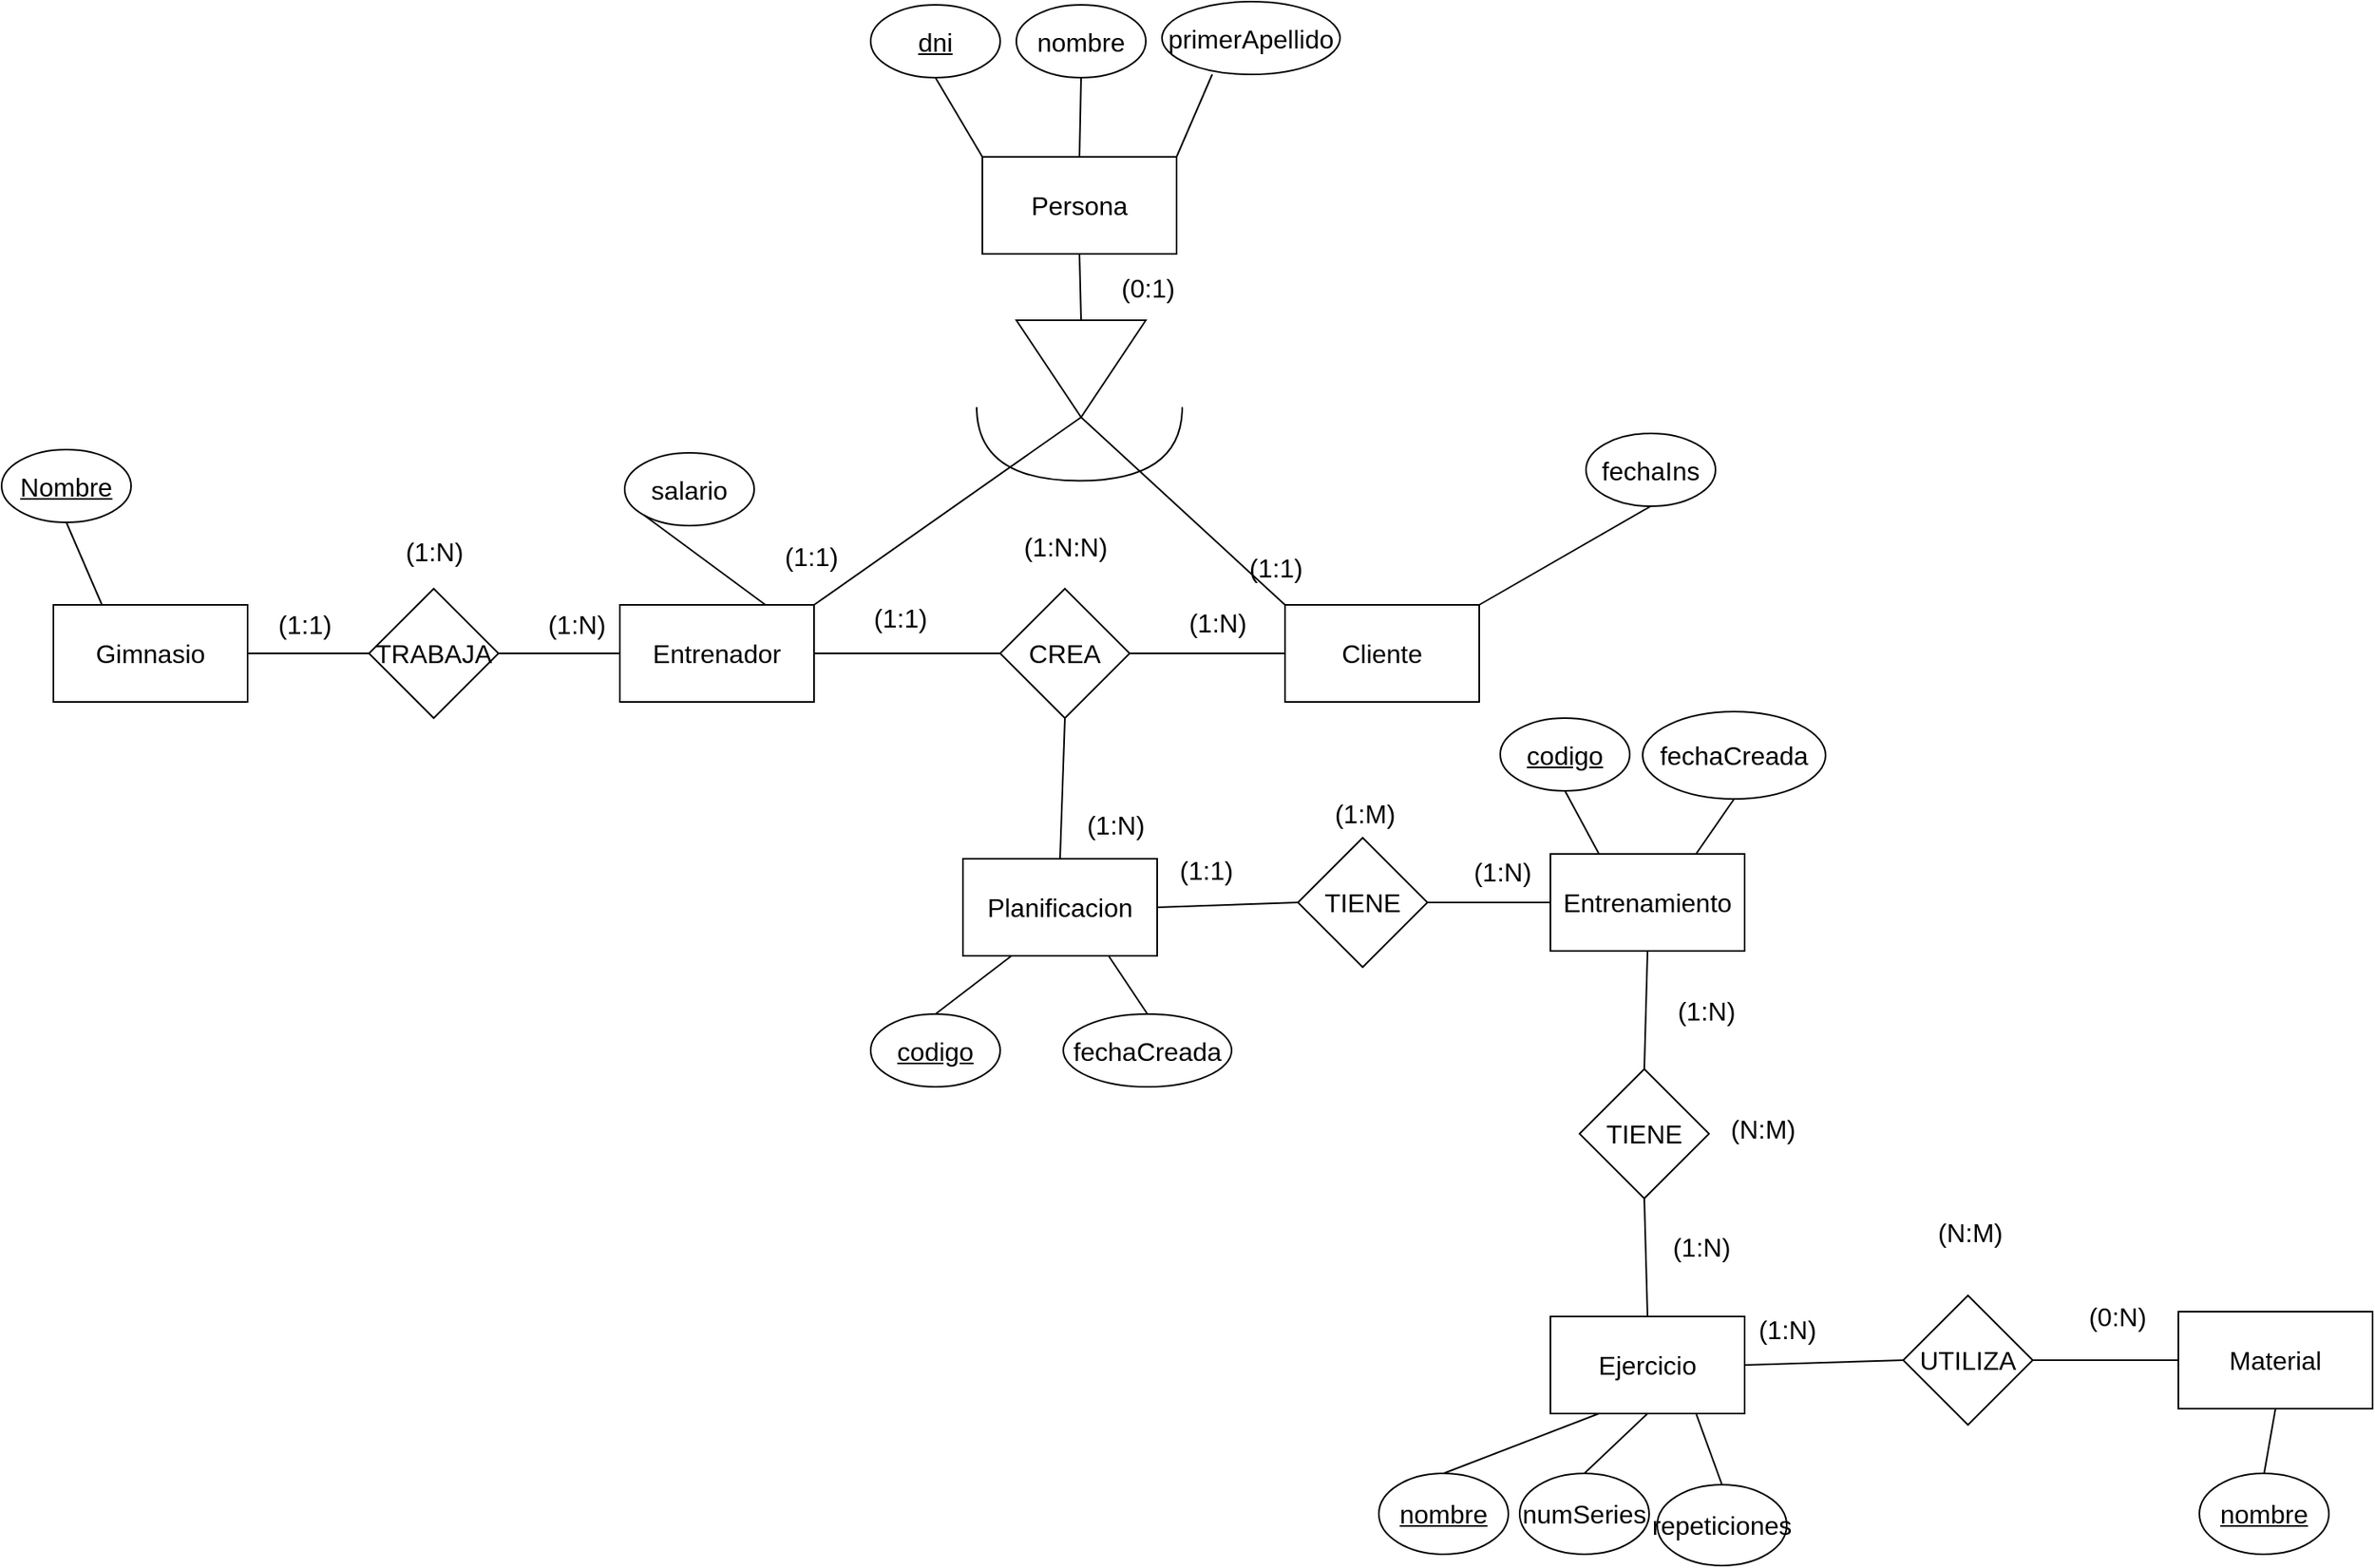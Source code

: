 <mxfile version="22.1.15" type="google" pages="2">
  <diagram name="Página-1" id="BwD7x6njBoUtfwOcYLgw">
    <mxGraphModel grid="0" page="0" gridSize="10" guides="1" tooltips="1" connect="1" arrows="1" fold="1" pageScale="1" pageWidth="827" pageHeight="1169" math="0" shadow="0">
      <root>
        <mxCell id="0" />
        <mxCell id="1" parent="0" />
        <mxCell id="YufhA4xclWoboXfeYghv-1" value="Entrenador" style="rounded=0;whiteSpace=wrap;html=1;fontSize=16;" vertex="1" parent="1">
          <mxGeometry x="79" y="-76" width="120" height="60" as="geometry" />
        </mxCell>
        <mxCell id="YufhA4xclWoboXfeYghv-5" value="salario" style="ellipse;whiteSpace=wrap;html=1;fontSize=16;" vertex="1" parent="1">
          <mxGeometry x="82" y="-170" width="80" height="45" as="geometry" />
        </mxCell>
        <mxCell id="YufhA4xclWoboXfeYghv-6" value="" style="endArrow=none;html=1;rounded=0;fontSize=12;startSize=8;endSize=8;edgeStyle=none;curved=1;entryX=0;entryY=1;entryDx=0;entryDy=0;exitX=0.75;exitY=0;exitDx=0;exitDy=0;" edge="1" parent="1" source="YufhA4xclWoboXfeYghv-1" target="YufhA4xclWoboXfeYghv-5">
          <mxGeometry width="50" height="50" relative="1" as="geometry">
            <mxPoint x="175" y="225" as="sourcePoint" />
            <mxPoint x="225" y="175" as="targetPoint" />
          </mxGeometry>
        </mxCell>
        <mxCell id="YufhA4xclWoboXfeYghv-10" value="Gimnasio" style="whiteSpace=wrap;html=1;fontSize=16;" vertex="1" parent="1">
          <mxGeometry x="-271" y="-76" width="120" height="60" as="geometry" />
        </mxCell>
        <mxCell id="YufhA4xclWoboXfeYghv-11" value="&lt;u&gt;Nombre&lt;/u&gt;" style="ellipse;whiteSpace=wrap;html=1;fontSize=16;" vertex="1" parent="1">
          <mxGeometry x="-303" y="-172" width="80" height="45" as="geometry" />
        </mxCell>
        <mxCell id="YufhA4xclWoboXfeYghv-14" value="" style="endArrow=none;html=1;rounded=0;fontSize=12;startSize=8;endSize=8;edgeStyle=none;curved=1;entryX=0.5;entryY=1;entryDx=0;entryDy=0;exitX=0.25;exitY=0;exitDx=0;exitDy=0;" edge="1" parent="1" source="YufhA4xclWoboXfeYghv-10" target="YufhA4xclWoboXfeYghv-11">
          <mxGeometry width="50" height="50" relative="1" as="geometry">
            <mxPoint x="-50" y="266" as="sourcePoint" />
            <mxPoint y="216" as="targetPoint" />
          </mxGeometry>
        </mxCell>
        <mxCell id="YufhA4xclWoboXfeYghv-15" value="TRABAJA" style="rhombus;whiteSpace=wrap;html=1;fontSize=16;" vertex="1" parent="1">
          <mxGeometry x="-76" y="-86" width="80" height="80" as="geometry" />
        </mxCell>
        <mxCell id="YufhA4xclWoboXfeYghv-16" value="" style="endArrow=none;html=1;rounded=0;fontSize=12;startSize=8;endSize=8;edgeStyle=none;curved=1;entryX=1;entryY=0.5;entryDx=0;entryDy=0;exitX=0;exitY=0.5;exitDx=0;exitDy=0;" edge="1" parent="1" source="YufhA4xclWoboXfeYghv-15" target="YufhA4xclWoboXfeYghv-10">
          <mxGeometry width="50" height="50" relative="1" as="geometry">
            <mxPoint x="-50" y="266" as="sourcePoint" />
            <mxPoint y="216" as="targetPoint" />
          </mxGeometry>
        </mxCell>
        <mxCell id="YufhA4xclWoboXfeYghv-17" value="" style="endArrow=none;html=1;rounded=0;fontSize=12;startSize=8;endSize=8;edgeStyle=none;curved=1;entryX=0;entryY=0.5;entryDx=0;entryDy=0;exitX=1;exitY=0.5;exitDx=0;exitDy=0;" edge="1" parent="1" source="YufhA4xclWoboXfeYghv-15" target="YufhA4xclWoboXfeYghv-1">
          <mxGeometry width="50" height="50" relative="1" as="geometry">
            <mxPoint x="-50" y="266" as="sourcePoint" />
            <mxPoint y="216" as="targetPoint" />
          </mxGeometry>
        </mxCell>
        <mxCell id="YufhA4xclWoboXfeYghv-18" value="(1:N)" style="text;html=1;align=center;verticalAlign=middle;resizable=0;points=[];autosize=1;strokeColor=none;fillColor=none;fontSize=16;" vertex="1" parent="1">
          <mxGeometry x="-63" y="-125" width="54" height="31" as="geometry" />
        </mxCell>
        <mxCell id="YufhA4xclWoboXfeYghv-19" value="(1:N)" style="text;html=1;align=center;verticalAlign=middle;resizable=0;points=[];autosize=1;strokeColor=none;fillColor=none;fontSize=16;" vertex="1" parent="1">
          <mxGeometry x="25" y="-80" width="54" height="31" as="geometry" />
        </mxCell>
        <mxCell id="YufhA4xclWoboXfeYghv-20" value="(1:1)" style="text;html=1;align=center;verticalAlign=middle;resizable=0;points=[];autosize=1;strokeColor=none;fillColor=none;fontSize=16;" vertex="1" parent="1">
          <mxGeometry x="-142" y="-80" width="51" height="31" as="geometry" />
        </mxCell>
        <mxCell id="YufhA4xclWoboXfeYghv-21" value="Cliente" style="whiteSpace=wrap;html=1;fontSize=16;" vertex="1" parent="1">
          <mxGeometry x="490" y="-76" width="120" height="60" as="geometry" />
        </mxCell>
        <mxCell id="YufhA4xclWoboXfeYghv-25" value="fechaIns" style="ellipse;whiteSpace=wrap;html=1;fontSize=16;" vertex="1" parent="1">
          <mxGeometry x="676" y="-182" width="80" height="45" as="geometry" />
        </mxCell>
        <mxCell id="YufhA4xclWoboXfeYghv-26" value="" style="endArrow=none;html=1;rounded=0;fontSize=12;startSize=8;endSize=8;edgeStyle=none;curved=1;entryX=0.5;entryY=1;entryDx=0;entryDy=0;exitX=1;exitY=0;exitDx=0;exitDy=0;" edge="1" parent="1" source="YufhA4xclWoboXfeYghv-21" target="YufhA4xclWoboXfeYghv-25">
          <mxGeometry width="50" height="50" relative="1" as="geometry">
            <mxPoint x="388" y="226" as="sourcePoint" />
            <mxPoint x="438" y="176" as="targetPoint" />
          </mxGeometry>
        </mxCell>
        <mxCell id="YufhA4xclWoboXfeYghv-30" value="CREA" style="rhombus;whiteSpace=wrap;html=1;fontSize=16;" vertex="1" parent="1">
          <mxGeometry x="314" y="-86" width="80" height="80" as="geometry" />
        </mxCell>
        <mxCell id="YufhA4xclWoboXfeYghv-31" value="" style="endArrow=none;html=1;rounded=0;fontSize=12;startSize=8;endSize=8;edgeStyle=none;curved=1;entryX=1;entryY=0.5;entryDx=0;entryDy=0;exitX=0;exitY=0.5;exitDx=0;exitDy=0;" edge="1" parent="1" source="YufhA4xclWoboXfeYghv-21" target="YufhA4xclWoboXfeYghv-30">
          <mxGeometry width="50" height="50" relative="1" as="geometry">
            <mxPoint x="388" y="226" as="sourcePoint" />
            <mxPoint x="438" y="176" as="targetPoint" />
          </mxGeometry>
        </mxCell>
        <mxCell id="YufhA4xclWoboXfeYghv-32" value="" style="endArrow=none;html=1;rounded=0;fontSize=12;startSize=8;endSize=8;edgeStyle=none;curved=1;entryX=1;entryY=0.5;entryDx=0;entryDy=0;exitX=0;exitY=0.5;exitDx=0;exitDy=0;" edge="1" parent="1" source="YufhA4xclWoboXfeYghv-30" target="YufhA4xclWoboXfeYghv-1">
          <mxGeometry width="50" height="50" relative="1" as="geometry">
            <mxPoint x="388" y="226" as="sourcePoint" />
            <mxPoint x="438" y="176" as="targetPoint" />
          </mxGeometry>
        </mxCell>
        <mxCell id="YufhA4xclWoboXfeYghv-33" value="Planificacion" style="whiteSpace=wrap;html=1;fontSize=16;" vertex="1" parent="1">
          <mxGeometry x="291" y="81" width="120" height="60" as="geometry" />
        </mxCell>
        <mxCell id="YufhA4xclWoboXfeYghv-34" value="&lt;u&gt;codigo&lt;/u&gt;" style="ellipse;whiteSpace=wrap;html=1;fontSize=16;" vertex="1" parent="1">
          <mxGeometry x="234" y="177" width="80" height="45" as="geometry" />
        </mxCell>
        <mxCell id="YufhA4xclWoboXfeYghv-35" value="fechaCreada" style="ellipse;whiteSpace=wrap;html=1;fontSize=16;" vertex="1" parent="1">
          <mxGeometry x="353" y="177" width="104" height="45" as="geometry" />
        </mxCell>
        <mxCell id="YufhA4xclWoboXfeYghv-36" value="" style="endArrow=none;html=1;rounded=0;fontSize=12;startSize=8;endSize=8;edgeStyle=none;curved=1;entryX=0.75;entryY=1;entryDx=0;entryDy=0;exitX=0.5;exitY=0;exitDx=0;exitDy=0;" edge="1" parent="1" source="YufhA4xclWoboXfeYghv-35" target="YufhA4xclWoboXfeYghv-33">
          <mxGeometry width="50" height="50" relative="1" as="geometry">
            <mxPoint x="388" y="226" as="sourcePoint" />
            <mxPoint x="438" y="176" as="targetPoint" />
          </mxGeometry>
        </mxCell>
        <mxCell id="YufhA4xclWoboXfeYghv-37" value="" style="endArrow=none;html=1;rounded=0;fontSize=12;startSize=8;endSize=8;edgeStyle=none;curved=1;entryX=0.25;entryY=1;entryDx=0;entryDy=0;exitX=0.5;exitY=0;exitDx=0;exitDy=0;" edge="1" parent="1" source="YufhA4xclWoboXfeYghv-34" target="YufhA4xclWoboXfeYghv-33">
          <mxGeometry width="50" height="50" relative="1" as="geometry">
            <mxPoint x="388" y="226" as="sourcePoint" />
            <mxPoint x="438" y="176" as="targetPoint" />
          </mxGeometry>
        </mxCell>
        <mxCell id="YufhA4xclWoboXfeYghv-38" value="" style="endArrow=none;html=1;rounded=0;fontSize=12;startSize=8;endSize=8;edgeStyle=none;curved=1;entryX=0.5;entryY=1;entryDx=0;entryDy=0;exitX=0.5;exitY=0;exitDx=0;exitDy=0;" edge="1" parent="1" source="YufhA4xclWoboXfeYghv-33" target="YufhA4xclWoboXfeYghv-30">
          <mxGeometry width="50" height="50" relative="1" as="geometry">
            <mxPoint x="388" y="226" as="sourcePoint" />
            <mxPoint x="438" y="176" as="targetPoint" />
          </mxGeometry>
        </mxCell>
        <mxCell id="YufhA4xclWoboXfeYghv-39" value="(1:N)" style="text;html=1;align=center;verticalAlign=middle;resizable=0;points=[];autosize=1;strokeColor=none;fillColor=none;fontSize=16;" vertex="1" parent="1">
          <mxGeometry x="358" y="44" width="54" height="31" as="geometry" />
        </mxCell>
        <mxCell id="YufhA4xclWoboXfeYghv-40" value="(1:1)" style="text;html=1;align=center;verticalAlign=middle;resizable=0;points=[];autosize=1;strokeColor=none;fillColor=none;fontSize=16;" vertex="1" parent="1">
          <mxGeometry x="226" y="-84" width="51" height="31" as="geometry" />
        </mxCell>
        <mxCell id="YufhA4xclWoboXfeYghv-41" value="(1:N)" style="text;html=1;align=center;verticalAlign=middle;resizable=0;points=[];autosize=1;strokeColor=none;fillColor=none;fontSize=16;" vertex="1" parent="1">
          <mxGeometry x="421" y="-81" width="54" height="31" as="geometry" />
        </mxCell>
        <mxCell id="YufhA4xclWoboXfeYghv-42" value="(1:N:N)" style="text;html=1;align=center;verticalAlign=middle;resizable=0;points=[];autosize=1;strokeColor=none;fillColor=none;fontSize=16;" vertex="1" parent="1">
          <mxGeometry x="319" y="-128" width="70" height="31" as="geometry" />
        </mxCell>
        <mxCell id="YufhA4xclWoboXfeYghv-43" value="Entrenamiento" style="whiteSpace=wrap;html=1;fontSize=16;" vertex="1" parent="1">
          <mxGeometry x="654" y="78" width="120" height="60" as="geometry" />
        </mxCell>
        <mxCell id="YufhA4xclWoboXfeYghv-44" value="&lt;u&gt;codigo&lt;/u&gt;" style="ellipse;whiteSpace=wrap;html=1;fontSize=16;" vertex="1" parent="1">
          <mxGeometry x="623" y="-6" width="80" height="45" as="geometry" />
        </mxCell>
        <mxCell id="YufhA4xclWoboXfeYghv-45" value="fechaCreada" style="ellipse;whiteSpace=wrap;html=1;fontSize=16;" vertex="1" parent="1">
          <mxGeometry x="711" y="-10" width="113" height="54" as="geometry" />
        </mxCell>
        <mxCell id="YufhA4xclWoboXfeYghv-46" value="" style="endArrow=none;html=1;rounded=0;fontSize=12;startSize=8;endSize=8;edgeStyle=none;curved=1;entryX=0.5;entryY=1;entryDx=0;entryDy=0;exitX=0.75;exitY=0;exitDx=0;exitDy=0;" edge="1" parent="1" source="YufhA4xclWoboXfeYghv-43" target="YufhA4xclWoboXfeYghv-45">
          <mxGeometry width="50" height="50" relative="1" as="geometry">
            <mxPoint x="447" y="274" as="sourcePoint" />
            <mxPoint x="497" y="224" as="targetPoint" />
          </mxGeometry>
        </mxCell>
        <mxCell id="YufhA4xclWoboXfeYghv-47" value="" style="endArrow=none;html=1;rounded=0;fontSize=12;startSize=8;endSize=8;edgeStyle=none;curved=1;entryX=0.5;entryY=1;entryDx=0;entryDy=0;exitX=0.25;exitY=0;exitDx=0;exitDy=0;" edge="1" parent="1" source="YufhA4xclWoboXfeYghv-43" target="YufhA4xclWoboXfeYghv-44">
          <mxGeometry width="50" height="50" relative="1" as="geometry">
            <mxPoint x="447" y="274" as="sourcePoint" />
            <mxPoint x="497" y="224" as="targetPoint" />
          </mxGeometry>
        </mxCell>
        <mxCell id="YufhA4xclWoboXfeYghv-48" value="TIENE" style="rhombus;whiteSpace=wrap;html=1;fontSize=16;" vertex="1" parent="1">
          <mxGeometry x="498" y="68" width="80" height="80" as="geometry" />
        </mxCell>
        <mxCell id="YufhA4xclWoboXfeYghv-49" value="" style="endArrow=none;html=1;rounded=0;fontSize=12;startSize=8;endSize=8;edgeStyle=none;curved=1;entryX=1;entryY=0.5;entryDx=0;entryDy=0;exitX=0;exitY=0.5;exitDx=0;exitDy=0;" edge="1" parent="1" source="YufhA4xclWoboXfeYghv-43" target="YufhA4xclWoboXfeYghv-48">
          <mxGeometry width="50" height="50" relative="1" as="geometry">
            <mxPoint x="447" y="274" as="sourcePoint" />
            <mxPoint x="497" y="224" as="targetPoint" />
          </mxGeometry>
        </mxCell>
        <mxCell id="YufhA4xclWoboXfeYghv-50" value="" style="endArrow=none;html=1;rounded=0;fontSize=12;startSize=8;endSize=8;edgeStyle=none;curved=1;entryX=0;entryY=0.5;entryDx=0;entryDy=0;exitX=1;exitY=0.5;exitDx=0;exitDy=0;" edge="1" parent="1" source="YufhA4xclWoboXfeYghv-33" target="YufhA4xclWoboXfeYghv-48">
          <mxGeometry width="50" height="50" relative="1" as="geometry">
            <mxPoint x="447" y="274" as="sourcePoint" />
            <mxPoint x="497" y="224" as="targetPoint" />
          </mxGeometry>
        </mxCell>
        <mxCell id="YufhA4xclWoboXfeYghv-51" value="(1:M)" style="text;html=1;align=center;verticalAlign=middle;resizable=0;points=[];autosize=1;strokeColor=none;fillColor=none;fontSize=16;" vertex="1" parent="1">
          <mxGeometry x="511" y="37" width="55" height="31" as="geometry" />
        </mxCell>
        <mxCell id="YufhA4xclWoboXfeYghv-52" value="(1:N)" style="text;html=1;align=center;verticalAlign=middle;resizable=0;points=[];autosize=1;strokeColor=none;fillColor=none;fontSize=16;" vertex="1" parent="1">
          <mxGeometry x="597" y="73" width="54" height="31" as="geometry" />
        </mxCell>
        <mxCell id="YufhA4xclWoboXfeYghv-53" value="Persona" style="whiteSpace=wrap;html=1;fontSize=16;" vertex="1" parent="1">
          <mxGeometry x="303" y="-353" width="120" height="60" as="geometry" />
        </mxCell>
        <mxCell id="YufhA4xclWoboXfeYghv-54" value="&lt;u&gt;dni&lt;/u&gt;" style="ellipse;whiteSpace=wrap;html=1;fontSize=16;" vertex="1" parent="1">
          <mxGeometry x="234" y="-447" width="80" height="45" as="geometry" />
        </mxCell>
        <mxCell id="YufhA4xclWoboXfeYghv-55" value="nombre" style="ellipse;whiteSpace=wrap;html=1;fontSize=16;" vertex="1" parent="1">
          <mxGeometry x="324" y="-447" width="80" height="45" as="geometry" />
        </mxCell>
        <mxCell id="YufhA4xclWoboXfeYghv-56" value="primerApellido" style="ellipse;whiteSpace=wrap;html=1;fontSize=16;" vertex="1" parent="1">
          <mxGeometry x="414" y="-449" width="110" height="45" as="geometry" />
        </mxCell>
        <mxCell id="YufhA4xclWoboXfeYghv-57" value="" style="endArrow=none;html=1;rounded=0;fontSize=12;startSize=8;endSize=8;edgeStyle=none;curved=1;entryX=0.282;entryY=1;entryDx=0;entryDy=0;entryPerimeter=0;exitX=1;exitY=0;exitDx=0;exitDy=0;" edge="1" parent="1" source="YufhA4xclWoboXfeYghv-53" target="YufhA4xclWoboXfeYghv-56">
          <mxGeometry width="50" height="50" relative="1" as="geometry">
            <mxPoint x="351" y="133" as="sourcePoint" />
            <mxPoint x="401" y="83" as="targetPoint" />
          </mxGeometry>
        </mxCell>
        <mxCell id="YufhA4xclWoboXfeYghv-58" value="" style="endArrow=none;html=1;rounded=0;fontSize=12;startSize=8;endSize=8;edgeStyle=none;curved=1;entryX=0.5;entryY=1;entryDx=0;entryDy=0;exitX=0.5;exitY=0;exitDx=0;exitDy=0;" edge="1" parent="1" source="YufhA4xclWoboXfeYghv-53" target="YufhA4xclWoboXfeYghv-55">
          <mxGeometry width="50" height="50" relative="1" as="geometry">
            <mxPoint x="351" y="133" as="sourcePoint" />
            <mxPoint x="401" y="83" as="targetPoint" />
          </mxGeometry>
        </mxCell>
        <mxCell id="YufhA4xclWoboXfeYghv-59" value="" style="endArrow=none;html=1;rounded=0;fontSize=12;startSize=8;endSize=8;edgeStyle=none;curved=1;entryX=0.5;entryY=1;entryDx=0;entryDy=0;exitX=0;exitY=0;exitDx=0;exitDy=0;" edge="1" parent="1" source="YufhA4xclWoboXfeYghv-53" target="YufhA4xclWoboXfeYghv-54">
          <mxGeometry width="50" height="50" relative="1" as="geometry">
            <mxPoint x="351" y="133" as="sourcePoint" />
            <mxPoint x="401" y="83" as="targetPoint" />
          </mxGeometry>
        </mxCell>
        <mxCell id="YufhA4xclWoboXfeYghv-60" value="" style="triangle;whiteSpace=wrap;html=1;fontSize=16;rotation=90;" vertex="1" parent="1">
          <mxGeometry x="334" y="-262" width="60" height="80" as="geometry" />
        </mxCell>
        <mxCell id="YufhA4xclWoboXfeYghv-61" value="" style="endArrow=none;html=1;rounded=0;fontSize=12;startSize=8;endSize=8;edgeStyle=none;curved=1;entryX=0.5;entryY=1;entryDx=0;entryDy=0;exitX=0;exitY=0.5;exitDx=0;exitDy=0;" edge="1" parent="1" source="YufhA4xclWoboXfeYghv-60" target="YufhA4xclWoboXfeYghv-53">
          <mxGeometry width="50" height="50" relative="1" as="geometry">
            <mxPoint x="351" y="133" as="sourcePoint" />
            <mxPoint x="401" y="83" as="targetPoint" />
          </mxGeometry>
        </mxCell>
        <mxCell id="YufhA4xclWoboXfeYghv-62" value="" style="endArrow=none;html=1;rounded=0;fontSize=12;startSize=8;endSize=8;edgeStyle=none;curved=1;entryX=1;entryY=0.5;entryDx=0;entryDy=0;exitX=0;exitY=0;exitDx=0;exitDy=0;" edge="1" parent="1" source="YufhA4xclWoboXfeYghv-21" target="YufhA4xclWoboXfeYghv-60">
          <mxGeometry width="50" height="50" relative="1" as="geometry">
            <mxPoint x="351" y="133" as="sourcePoint" />
            <mxPoint x="401" y="83" as="targetPoint" />
          </mxGeometry>
        </mxCell>
        <mxCell id="YufhA4xclWoboXfeYghv-63" value="" style="endArrow=none;html=1;rounded=0;fontSize=12;startSize=8;endSize=8;edgeStyle=none;curved=1;entryX=1;entryY=0.5;entryDx=0;entryDy=0;exitX=1;exitY=0;exitDx=0;exitDy=0;" edge="1" parent="1" source="YufhA4xclWoboXfeYghv-1" target="YufhA4xclWoboXfeYghv-60">
          <mxGeometry width="50" height="50" relative="1" as="geometry">
            <mxPoint x="351" y="133" as="sourcePoint" />
            <mxPoint x="401" y="83" as="targetPoint" />
          </mxGeometry>
        </mxCell>
        <mxCell id="YufhA4xclWoboXfeYghv-64" value="" style="shape=requiredInterface;html=1;verticalLabelPosition=bottom;sketch=0;fontSize=16;rotation=90;" vertex="1" parent="1">
          <mxGeometry x="340.25" y="-239" width="45.5" height="127" as="geometry" />
        </mxCell>
        <mxCell id="YufhA4xclWoboXfeYghv-65" value="(1:1)" style="text;html=1;align=center;verticalAlign=middle;resizable=0;points=[];autosize=1;strokeColor=none;fillColor=none;fontSize=16;" vertex="1" parent="1">
          <mxGeometry x="458" y="-115" width="51" height="31" as="geometry" />
        </mxCell>
        <mxCell id="YufhA4xclWoboXfeYghv-66" value="(1:1)" style="text;html=1;align=center;verticalAlign=middle;resizable=0;points=[];autosize=1;strokeColor=none;fillColor=none;fontSize=16;" vertex="1" parent="1">
          <mxGeometry x="171" y="-122" width="51" height="31" as="geometry" />
        </mxCell>
        <mxCell id="YufhA4xclWoboXfeYghv-67" value="(0:1)" style="text;html=1;align=center;verticalAlign=middle;resizable=0;points=[];autosize=1;strokeColor=none;fillColor=none;fontSize=16;" vertex="1" parent="1">
          <mxGeometry x="379.5" y="-288" width="51" height="31" as="geometry" />
        </mxCell>
        <mxCell id="YufhA4xclWoboXfeYghv-68" value="(1:1)" style="text;html=1;align=center;verticalAlign=middle;resizable=0;points=[];autosize=1;strokeColor=none;fillColor=none;fontSize=16;" vertex="1" parent="1">
          <mxGeometry x="415" y="72" width="51" height="31" as="geometry" />
        </mxCell>
        <mxCell id="YufhA4xclWoboXfeYghv-69" value="Ejercicio" style="whiteSpace=wrap;html=1;fontSize=16;" vertex="1" parent="1">
          <mxGeometry x="654" y="364" width="120" height="60" as="geometry" />
        </mxCell>
        <mxCell id="YufhA4xclWoboXfeYghv-70" value="TIENE" style="rhombus;whiteSpace=wrap;html=1;fontSize=16;" vertex="1" parent="1">
          <mxGeometry x="672" y="211" width="80" height="80" as="geometry" />
        </mxCell>
        <mxCell id="YufhA4xclWoboXfeYghv-71" value="" style="endArrow=none;html=1;rounded=0;fontSize=12;startSize=8;endSize=8;edgeStyle=none;curved=1;entryX=0.5;entryY=1;entryDx=0;entryDy=0;exitX=0.5;exitY=0;exitDx=0;exitDy=0;" edge="1" parent="1" source="YufhA4xclWoboXfeYghv-69" target="YufhA4xclWoboXfeYghv-70">
          <mxGeometry width="50" height="50" relative="1" as="geometry">
            <mxPoint x="797" y="469" as="sourcePoint" />
            <mxPoint x="847" y="419" as="targetPoint" />
          </mxGeometry>
        </mxCell>
        <mxCell id="YufhA4xclWoboXfeYghv-72" value="" style="endArrow=none;html=1;rounded=0;fontSize=12;startSize=8;endSize=8;edgeStyle=none;curved=1;entryX=0.5;entryY=1;entryDx=0;entryDy=0;exitX=0.5;exitY=0;exitDx=0;exitDy=0;" edge="1" parent="1" source="YufhA4xclWoboXfeYghv-70" target="YufhA4xclWoboXfeYghv-43">
          <mxGeometry width="50" height="50" relative="1" as="geometry">
            <mxPoint x="797" y="469" as="sourcePoint" />
            <mxPoint x="847" y="419" as="targetPoint" />
          </mxGeometry>
        </mxCell>
        <mxCell id="YufhA4xclWoboXfeYghv-73" value="(1:N)" style="text;html=1;align=center;verticalAlign=middle;resizable=0;points=[];autosize=1;strokeColor=none;fillColor=none;fontSize=16;" vertex="1" parent="1">
          <mxGeometry x="723" y="159" width="54" height="31" as="geometry" />
        </mxCell>
        <mxCell id="YufhA4xclWoboXfeYghv-74" value="(1:N)" style="text;html=1;align=center;verticalAlign=middle;resizable=0;points=[];autosize=1;strokeColor=none;fillColor=none;fontSize=16;" vertex="1" parent="1">
          <mxGeometry x="720" y="305" width="54" height="31" as="geometry" />
        </mxCell>
        <mxCell id="YufhA4xclWoboXfeYghv-75" value="(N:M)" style="text;html=1;align=center;verticalAlign=middle;resizable=0;points=[];autosize=1;strokeColor=none;fillColor=none;fontSize=16;" vertex="1" parent="1">
          <mxGeometry x="756" y="232" width="58" height="31" as="geometry" />
        </mxCell>
        <mxCell id="YufhA4xclWoboXfeYghv-76" value="Material" style="whiteSpace=wrap;html=1;fontSize=16;" vertex="1" parent="1">
          <mxGeometry x="1042" y="361" width="120" height="60" as="geometry" />
        </mxCell>
        <mxCell id="YufhA4xclWoboXfeYghv-77" value="UTILIZA" style="rhombus;whiteSpace=wrap;html=1;fontSize=16;" vertex="1" parent="1">
          <mxGeometry x="872" y="351" width="80" height="80" as="geometry" />
        </mxCell>
        <mxCell id="YufhA4xclWoboXfeYghv-78" value="" style="endArrow=none;html=1;rounded=0;fontSize=12;startSize=8;endSize=8;edgeStyle=none;curved=1;entryX=1;entryY=0.5;entryDx=0;entryDy=0;exitX=0;exitY=0.5;exitDx=0;exitDy=0;" edge="1" parent="1" source="YufhA4xclWoboXfeYghv-76" target="YufhA4xclWoboXfeYghv-77">
          <mxGeometry width="50" height="50" relative="1" as="geometry">
            <mxPoint x="797" y="469" as="sourcePoint" />
            <mxPoint x="847" y="419" as="targetPoint" />
          </mxGeometry>
        </mxCell>
        <mxCell id="YufhA4xclWoboXfeYghv-79" value="" style="endArrow=none;html=1;rounded=0;fontSize=12;startSize=8;endSize=8;edgeStyle=none;curved=1;entryX=0;entryY=0.5;entryDx=0;entryDy=0;exitX=1;exitY=0.5;exitDx=0;exitDy=0;" edge="1" parent="1" source="YufhA4xclWoboXfeYghv-69" target="YufhA4xclWoboXfeYghv-77">
          <mxGeometry width="50" height="50" relative="1" as="geometry">
            <mxPoint x="797" y="469" as="sourcePoint" />
            <mxPoint x="847" y="419" as="targetPoint" />
          </mxGeometry>
        </mxCell>
        <mxCell id="YufhA4xclWoboXfeYghv-80" value="(N:M)" style="text;html=1;align=center;verticalAlign=middle;resizable=0;points=[];autosize=1;strokeColor=none;fillColor=none;fontSize=16;" vertex="1" parent="1">
          <mxGeometry x="884" y="296" width="58" height="31" as="geometry" />
        </mxCell>
        <mxCell id="YufhA4xclWoboXfeYghv-81" value="(0:N)" style="text;html=1;align=center;verticalAlign=middle;resizable=0;points=[];autosize=1;strokeColor=none;fillColor=none;fontSize=16;" vertex="1" parent="1">
          <mxGeometry x="977" y="348" width="54" height="31" as="geometry" />
        </mxCell>
        <mxCell id="YufhA4xclWoboXfeYghv-82" value="(1:N)" style="text;html=1;align=center;verticalAlign=middle;resizable=0;points=[];autosize=1;strokeColor=none;fillColor=none;fontSize=16;" vertex="1" parent="1">
          <mxGeometry x="773" y="356" width="54" height="31" as="geometry" />
        </mxCell>
        <mxCell id="YufhA4xclWoboXfeYghv-86" value="numSeries" style="ellipse;whiteSpace=wrap;html=1;fontSize=16;" vertex="1" parent="1">
          <mxGeometry x="635" y="461" width="80" height="50" as="geometry" />
        </mxCell>
        <mxCell id="YufhA4xclWoboXfeYghv-90" value="&lt;u&gt;nombre&lt;/u&gt;" style="ellipse;whiteSpace=wrap;html=1;fontSize=16;" vertex="1" parent="1">
          <mxGeometry x="548" y="461" width="80" height="50" as="geometry" />
        </mxCell>
        <mxCell id="YufhA4xclWoboXfeYghv-91" value="repeticiones" style="ellipse;whiteSpace=wrap;html=1;fontSize=16;" vertex="1" parent="1">
          <mxGeometry x="720" y="468" width="80" height="50" as="geometry" />
        </mxCell>
        <mxCell id="YufhA4xclWoboXfeYghv-92" value="" style="endArrow=none;html=1;rounded=0;fontSize=12;startSize=8;endSize=8;edgeStyle=none;curved=1;entryX=0.75;entryY=1;entryDx=0;entryDy=0;exitX=0.5;exitY=0;exitDx=0;exitDy=0;" edge="1" parent="1" source="YufhA4xclWoboXfeYghv-91" target="YufhA4xclWoboXfeYghv-69">
          <mxGeometry width="50" height="50" relative="1" as="geometry">
            <mxPoint x="863" y="628" as="sourcePoint" />
            <mxPoint x="913" y="578" as="targetPoint" />
          </mxGeometry>
        </mxCell>
        <mxCell id="YufhA4xclWoboXfeYghv-93" value="" style="endArrow=none;html=1;rounded=0;fontSize=12;startSize=8;endSize=8;edgeStyle=none;curved=1;entryX=0.5;entryY=1;entryDx=0;entryDy=0;exitX=0.5;exitY=0;exitDx=0;exitDy=0;" edge="1" parent="1" source="YufhA4xclWoboXfeYghv-86" target="YufhA4xclWoboXfeYghv-69">
          <mxGeometry width="50" height="50" relative="1" as="geometry">
            <mxPoint x="863" y="628" as="sourcePoint" />
            <mxPoint x="913" y="578" as="targetPoint" />
          </mxGeometry>
        </mxCell>
        <mxCell id="YufhA4xclWoboXfeYghv-94" value="" style="endArrow=none;html=1;rounded=0;fontSize=12;startSize=8;endSize=8;edgeStyle=none;curved=1;entryX=0.25;entryY=1;entryDx=0;entryDy=0;exitX=0.5;exitY=0;exitDx=0;exitDy=0;" edge="1" parent="1" source="YufhA4xclWoboXfeYghv-90" target="YufhA4xclWoboXfeYghv-69">
          <mxGeometry width="50" height="50" relative="1" as="geometry">
            <mxPoint x="863" y="628" as="sourcePoint" />
            <mxPoint x="913" y="578" as="targetPoint" />
          </mxGeometry>
        </mxCell>
        <mxCell id="YufhA4xclWoboXfeYghv-96" value="&lt;u&gt;nombre&lt;/u&gt;" style="ellipse;whiteSpace=wrap;html=1;fontSize=16;" vertex="1" parent="1">
          <mxGeometry x="1055" y="461" width="80" height="50" as="geometry" />
        </mxCell>
        <mxCell id="YufhA4xclWoboXfeYghv-97" value="" style="endArrow=none;html=1;rounded=0;fontSize=12;startSize=8;endSize=8;edgeStyle=none;curved=1;entryX=0.5;entryY=1;entryDx=0;entryDy=0;exitX=0.5;exitY=0;exitDx=0;exitDy=0;" edge="1" parent="1" source="YufhA4xclWoboXfeYghv-96" target="YufhA4xclWoboXfeYghv-76">
          <mxGeometry width="50" height="50" relative="1" as="geometry">
            <mxPoint x="863" y="628" as="sourcePoint" />
            <mxPoint x="913" y="578" as="targetPoint" />
          </mxGeometry>
        </mxCell>
      </root>
    </mxGraphModel>
  </diagram>
  <diagram id="qAe1POt7OTfFDIeu91g5" name="Página-2">
    <mxGraphModel grid="0" page="0" gridSize="10" guides="1" tooltips="1" connect="1" arrows="1" fold="1" pageScale="1" pageWidth="827" pageHeight="1169" math="0" shadow="0">
      <root>
        <mxCell id="0" />
        <mxCell id="1" parent="0" />
        <mxCell id="ExmRGsmXjojs-TVwA09m-1" value="gimnasio" style="shape=table;startSize=30;container=1;collapsible=0;childLayout=tableLayout;strokeColor=default;fontSize=16;" vertex="1" parent="1">
          <mxGeometry x="-526" y="-67" width="96.75" height="150" as="geometry" />
        </mxCell>
        <mxCell id="ExmRGsmXjojs-TVwA09m-2" value="" style="shape=tableRow;horizontal=0;startSize=0;swimlaneHead=0;swimlaneBody=0;strokeColor=inherit;top=0;left=0;bottom=0;right=0;collapsible=0;dropTarget=0;fillColor=none;points=[[0,0.5],[1,0.5]];portConstraint=eastwest;fontSize=16;" vertex="1" parent="ExmRGsmXjojs-TVwA09m-1">
          <mxGeometry y="30" width="96.75" height="40" as="geometry" />
        </mxCell>
        <mxCell id="ExmRGsmXjojs-TVwA09m-3" value="PK.Nombre" style="shape=partialRectangle;html=1;whiteSpace=wrap;connectable=0;strokeColor=inherit;overflow=hidden;fillColor=none;top=0;left=0;bottom=0;right=0;pointerEvents=1;fontSize=16;" vertex="1" parent="ExmRGsmXjojs-TVwA09m-2">
          <mxGeometry width="97" height="40" as="geometry">
            <mxRectangle width="97" height="40" as="alternateBounds" />
          </mxGeometry>
        </mxCell>
        <mxCell id="ExmRGsmXjojs-TVwA09m-6" value="" style="shape=tableRow;horizontal=0;startSize=0;swimlaneHead=0;swimlaneBody=0;strokeColor=inherit;top=0;left=0;bottom=0;right=0;collapsible=0;dropTarget=0;fillColor=none;points=[[0,0.5],[1,0.5]];portConstraint=eastwest;fontSize=16;" vertex="1" parent="ExmRGsmXjojs-TVwA09m-1">
          <mxGeometry y="70" width="96.75" height="40" as="geometry" />
        </mxCell>
        <mxCell id="ExmRGsmXjojs-TVwA09m-7" value="" style="shape=partialRectangle;html=1;whiteSpace=wrap;connectable=0;strokeColor=inherit;overflow=hidden;fillColor=none;top=0;left=0;bottom=0;right=0;pointerEvents=1;fontSize=16;" vertex="1" parent="ExmRGsmXjojs-TVwA09m-6">
          <mxGeometry width="97" height="40" as="geometry">
            <mxRectangle width="97" height="40" as="alternateBounds" />
          </mxGeometry>
        </mxCell>
        <mxCell id="ExmRGsmXjojs-TVwA09m-10" value="" style="shape=tableRow;horizontal=0;startSize=0;swimlaneHead=0;swimlaneBody=0;strokeColor=inherit;top=0;left=0;bottom=0;right=0;collapsible=0;dropTarget=0;fillColor=none;points=[[0,0.5],[1,0.5]];portConstraint=eastwest;fontSize=16;" vertex="1" parent="ExmRGsmXjojs-TVwA09m-1">
          <mxGeometry y="110" width="96.75" height="40" as="geometry" />
        </mxCell>
        <mxCell id="ExmRGsmXjojs-TVwA09m-11" value="" style="shape=partialRectangle;html=1;whiteSpace=wrap;connectable=0;strokeColor=inherit;overflow=hidden;fillColor=none;top=0;left=0;bottom=0;right=0;pointerEvents=1;fontSize=16;" vertex="1" parent="ExmRGsmXjojs-TVwA09m-10">
          <mxGeometry width="97" height="40" as="geometry">
            <mxRectangle width="97" height="40" as="alternateBounds" />
          </mxGeometry>
        </mxCell>
        <mxCell id="vck6WV-isZllQRTrpStC-1" value="Entrenador" style="shape=table;startSize=30;container=1;collapsible=0;childLayout=tableLayout;strokeColor=default;fontSize=16;" vertex="1" parent="1">
          <mxGeometry x="-378" y="-74" width="355.25" height="150" as="geometry" />
        </mxCell>
        <mxCell id="vck6WV-isZllQRTrpStC-2" value="" style="shape=tableRow;horizontal=0;startSize=0;swimlaneHead=0;swimlaneBody=0;strokeColor=inherit;top=0;left=0;bottom=0;right=0;collapsible=0;dropTarget=0;fillColor=none;points=[[0,0.5],[1,0.5]];portConstraint=eastwest;fontSize=16;" vertex="1" parent="vck6WV-isZllQRTrpStC-1">
          <mxGeometry y="30" width="355.25" height="40" as="geometry" />
        </mxCell>
        <mxCell id="vck6WV-isZllQRTrpStC-3" value="FK.dniPersona" style="shape=partialRectangle;html=1;whiteSpace=wrap;connectable=0;strokeColor=inherit;overflow=hidden;fillColor=none;top=0;left=0;bottom=0;right=0;pointerEvents=1;fontSize=16;" vertex="1" parent="vck6WV-isZllQRTrpStC-2">
          <mxGeometry width="113" height="40" as="geometry">
            <mxRectangle width="113" height="40" as="alternateBounds" />
          </mxGeometry>
        </mxCell>
        <mxCell id="vck6WV-isZllQRTrpStC-4" value="Salario" style="shape=partialRectangle;html=1;whiteSpace=wrap;connectable=0;strokeColor=inherit;overflow=hidden;fillColor=none;top=0;left=0;bottom=0;right=0;pointerEvents=1;fontSize=16;" vertex="1" parent="vck6WV-isZllQRTrpStC-2">
          <mxGeometry x="113" width="66" height="40" as="geometry">
            <mxRectangle width="66" height="40" as="alternateBounds" />
          </mxGeometry>
        </mxCell>
        <mxCell id="95kGdZy1ZVPapp9u0XIN-1" value="FK.NombreGimnasio" style="shape=partialRectangle;html=1;whiteSpace=wrap;connectable=0;strokeColor=inherit;overflow=hidden;fillColor=none;top=0;left=0;bottom=0;right=0;pointerEvents=1;fontSize=16;" vertex="1" parent="vck6WV-isZllQRTrpStC-2">
          <mxGeometry x="179" width="176" height="40" as="geometry">
            <mxRectangle width="176" height="40" as="alternateBounds" />
          </mxGeometry>
        </mxCell>
        <mxCell id="vck6WV-isZllQRTrpStC-6" value="" style="shape=tableRow;horizontal=0;startSize=0;swimlaneHead=0;swimlaneBody=0;strokeColor=inherit;top=0;left=0;bottom=0;right=0;collapsible=0;dropTarget=0;fillColor=none;points=[[0,0.5],[1,0.5]];portConstraint=eastwest;fontSize=16;" vertex="1" parent="vck6WV-isZllQRTrpStC-1">
          <mxGeometry y="70" width="355.25" height="40" as="geometry" />
        </mxCell>
        <mxCell id="vck6WV-isZllQRTrpStC-7" value="" style="shape=partialRectangle;html=1;whiteSpace=wrap;connectable=0;strokeColor=inherit;overflow=hidden;fillColor=none;top=0;left=0;bottom=0;right=0;pointerEvents=1;fontSize=16;" vertex="1" parent="vck6WV-isZllQRTrpStC-6">
          <mxGeometry width="113" height="40" as="geometry">
            <mxRectangle width="113" height="40" as="alternateBounds" />
          </mxGeometry>
        </mxCell>
        <mxCell id="vck6WV-isZllQRTrpStC-8" value="" style="shape=partialRectangle;html=1;whiteSpace=wrap;connectable=0;strokeColor=inherit;overflow=hidden;fillColor=none;top=0;left=0;bottom=0;right=0;pointerEvents=1;fontSize=16;" vertex="1" parent="vck6WV-isZllQRTrpStC-6">
          <mxGeometry x="113" width="66" height="40" as="geometry">
            <mxRectangle width="66" height="40" as="alternateBounds" />
          </mxGeometry>
        </mxCell>
        <mxCell id="95kGdZy1ZVPapp9u0XIN-2" style="shape=partialRectangle;html=1;whiteSpace=wrap;connectable=0;strokeColor=inherit;overflow=hidden;fillColor=none;top=0;left=0;bottom=0;right=0;pointerEvents=1;fontSize=16;" vertex="1" parent="vck6WV-isZllQRTrpStC-6">
          <mxGeometry x="179" width="176" height="40" as="geometry">
            <mxRectangle width="176" height="40" as="alternateBounds" />
          </mxGeometry>
        </mxCell>
        <mxCell id="vck6WV-isZllQRTrpStC-10" value="" style="shape=tableRow;horizontal=0;startSize=0;swimlaneHead=0;swimlaneBody=0;strokeColor=inherit;top=0;left=0;bottom=0;right=0;collapsible=0;dropTarget=0;fillColor=none;points=[[0,0.5],[1,0.5]];portConstraint=eastwest;fontSize=16;" vertex="1" parent="vck6WV-isZllQRTrpStC-1">
          <mxGeometry y="110" width="355.25" height="40" as="geometry" />
        </mxCell>
        <mxCell id="vck6WV-isZllQRTrpStC-11" value="" style="shape=partialRectangle;html=1;whiteSpace=wrap;connectable=0;strokeColor=inherit;overflow=hidden;fillColor=none;top=0;left=0;bottom=0;right=0;pointerEvents=1;fontSize=16;" vertex="1" parent="vck6WV-isZllQRTrpStC-10">
          <mxGeometry width="113" height="40" as="geometry">
            <mxRectangle width="113" height="40" as="alternateBounds" />
          </mxGeometry>
        </mxCell>
        <mxCell id="vck6WV-isZllQRTrpStC-12" value="" style="shape=partialRectangle;html=1;whiteSpace=wrap;connectable=0;strokeColor=inherit;overflow=hidden;fillColor=none;top=0;left=0;bottom=0;right=0;pointerEvents=1;fontSize=16;" vertex="1" parent="vck6WV-isZllQRTrpStC-10">
          <mxGeometry x="113" width="66" height="40" as="geometry">
            <mxRectangle width="66" height="40" as="alternateBounds" />
          </mxGeometry>
        </mxCell>
        <mxCell id="95kGdZy1ZVPapp9u0XIN-3" style="shape=partialRectangle;html=1;whiteSpace=wrap;connectable=0;strokeColor=inherit;overflow=hidden;fillColor=none;top=0;left=0;bottom=0;right=0;pointerEvents=1;fontSize=16;" vertex="1" parent="vck6WV-isZllQRTrpStC-10">
          <mxGeometry x="179" width="176" height="40" as="geometry">
            <mxRectangle width="176" height="40" as="alternateBounds" />
          </mxGeometry>
        </mxCell>
        <mxCell id="286TdYa6VA4ue_2AViHx-1" value="Persona" style="shape=table;startSize=30;container=1;collapsible=0;childLayout=tableLayout;strokeColor=default;fontSize=16;" vertex="1" parent="1">
          <mxGeometry x="20" y="-196" width="266.5" height="150" as="geometry" />
        </mxCell>
        <mxCell id="286TdYa6VA4ue_2AViHx-2" value="" style="shape=tableRow;horizontal=0;startSize=0;swimlaneHead=0;swimlaneBody=0;strokeColor=inherit;top=0;left=0;bottom=0;right=0;collapsible=0;dropTarget=0;fillColor=none;points=[[0,0.5],[1,0.5]];portConstraint=eastwest;fontSize=16;" vertex="1" parent="286TdYa6VA4ue_2AViHx-1">
          <mxGeometry y="30" width="266.5" height="40" as="geometry" />
        </mxCell>
        <mxCell id="286TdYa6VA4ue_2AViHx-3" value="PK.DNI" style="shape=partialRectangle;html=1;whiteSpace=wrap;connectable=0;strokeColor=inherit;overflow=hidden;fillColor=none;top=0;left=0;bottom=0;right=0;pointerEvents=1;fontSize=16;" vertex="1" parent="286TdYa6VA4ue_2AViHx-2">
          <mxGeometry width="60" height="40" as="geometry">
            <mxRectangle width="60" height="40" as="alternateBounds" />
          </mxGeometry>
        </mxCell>
        <mxCell id="286TdYa6VA4ue_2AViHx-4" value="Nombre" style="shape=partialRectangle;html=1;whiteSpace=wrap;connectable=0;strokeColor=inherit;overflow=hidden;fillColor=none;top=0;left=0;bottom=0;right=0;pointerEvents=1;fontSize=16;" vertex="1" parent="286TdYa6VA4ue_2AViHx-2">
          <mxGeometry x="60" width="87" height="40" as="geometry">
            <mxRectangle width="87" height="40" as="alternateBounds" />
          </mxGeometry>
        </mxCell>
        <mxCell id="286TdYa6VA4ue_2AViHx-5" value="primerApellido" style="shape=partialRectangle;html=1;whiteSpace=wrap;connectable=0;strokeColor=inherit;overflow=hidden;fillColor=none;top=0;left=0;bottom=0;right=0;pointerEvents=1;fontSize=16;" vertex="1" parent="286TdYa6VA4ue_2AViHx-2">
          <mxGeometry x="147" width="120" height="40" as="geometry">
            <mxRectangle width="120" height="40" as="alternateBounds" />
          </mxGeometry>
        </mxCell>
        <mxCell id="286TdYa6VA4ue_2AViHx-6" value="" style="shape=tableRow;horizontal=0;startSize=0;swimlaneHead=0;swimlaneBody=0;strokeColor=inherit;top=0;left=0;bottom=0;right=0;collapsible=0;dropTarget=0;fillColor=none;points=[[0,0.5],[1,0.5]];portConstraint=eastwest;fontSize=16;" vertex="1" parent="286TdYa6VA4ue_2AViHx-1">
          <mxGeometry y="70" width="266.5" height="40" as="geometry" />
        </mxCell>
        <mxCell id="286TdYa6VA4ue_2AViHx-7" value="" style="shape=partialRectangle;html=1;whiteSpace=wrap;connectable=0;strokeColor=inherit;overflow=hidden;fillColor=none;top=0;left=0;bottom=0;right=0;pointerEvents=1;fontSize=16;" vertex="1" parent="286TdYa6VA4ue_2AViHx-6">
          <mxGeometry width="60" height="40" as="geometry">
            <mxRectangle width="60" height="40" as="alternateBounds" />
          </mxGeometry>
        </mxCell>
        <mxCell id="286TdYa6VA4ue_2AViHx-8" value="" style="shape=partialRectangle;html=1;whiteSpace=wrap;connectable=0;strokeColor=inherit;overflow=hidden;fillColor=none;top=0;left=0;bottom=0;right=0;pointerEvents=1;fontSize=16;" vertex="1" parent="286TdYa6VA4ue_2AViHx-6">
          <mxGeometry x="60" width="87" height="40" as="geometry">
            <mxRectangle width="87" height="40" as="alternateBounds" />
          </mxGeometry>
        </mxCell>
        <mxCell id="286TdYa6VA4ue_2AViHx-9" value="" style="shape=partialRectangle;html=1;whiteSpace=wrap;connectable=0;strokeColor=inherit;overflow=hidden;fillColor=none;top=0;left=0;bottom=0;right=0;pointerEvents=1;fontSize=16;" vertex="1" parent="286TdYa6VA4ue_2AViHx-6">
          <mxGeometry x="147" width="120" height="40" as="geometry">
            <mxRectangle width="120" height="40" as="alternateBounds" />
          </mxGeometry>
        </mxCell>
        <mxCell id="286TdYa6VA4ue_2AViHx-10" value="" style="shape=tableRow;horizontal=0;startSize=0;swimlaneHead=0;swimlaneBody=0;strokeColor=inherit;top=0;left=0;bottom=0;right=0;collapsible=0;dropTarget=0;fillColor=none;points=[[0,0.5],[1,0.5]];portConstraint=eastwest;fontSize=16;" vertex="1" parent="286TdYa6VA4ue_2AViHx-1">
          <mxGeometry y="110" width="266.5" height="40" as="geometry" />
        </mxCell>
        <mxCell id="286TdYa6VA4ue_2AViHx-11" value="" style="shape=partialRectangle;html=1;whiteSpace=wrap;connectable=0;strokeColor=inherit;overflow=hidden;fillColor=none;top=0;left=0;bottom=0;right=0;pointerEvents=1;fontSize=16;" vertex="1" parent="286TdYa6VA4ue_2AViHx-10">
          <mxGeometry width="60" height="40" as="geometry">
            <mxRectangle width="60" height="40" as="alternateBounds" />
          </mxGeometry>
        </mxCell>
        <mxCell id="286TdYa6VA4ue_2AViHx-12" value="" style="shape=partialRectangle;html=1;whiteSpace=wrap;connectable=0;strokeColor=inherit;overflow=hidden;fillColor=none;top=0;left=0;bottom=0;right=0;pointerEvents=1;fontSize=16;" vertex="1" parent="286TdYa6VA4ue_2AViHx-10">
          <mxGeometry x="60" width="87" height="40" as="geometry">
            <mxRectangle width="87" height="40" as="alternateBounds" />
          </mxGeometry>
        </mxCell>
        <mxCell id="286TdYa6VA4ue_2AViHx-13" value="" style="shape=partialRectangle;html=1;whiteSpace=wrap;connectable=0;strokeColor=inherit;overflow=hidden;fillColor=none;top=0;left=0;bottom=0;right=0;pointerEvents=1;fontSize=16;" vertex="1" parent="286TdYa6VA4ue_2AViHx-10">
          <mxGeometry x="147" width="120" height="40" as="geometry">
            <mxRectangle width="120" height="40" as="alternateBounds" />
          </mxGeometry>
        </mxCell>
        <mxCell id="4kUSS2F4lAbCVPo-As5V-1" value="Cliente" style="shape=table;startSize=30;container=1;collapsible=0;childLayout=tableLayout;strokeColor=default;fontSize=16;" vertex="1" parent="1">
          <mxGeometry x="361" y="-94" width="256.75" height="150" as="geometry" />
        </mxCell>
        <mxCell id="4kUSS2F4lAbCVPo-As5V-2" value="" style="shape=tableRow;horizontal=0;startSize=0;swimlaneHead=0;swimlaneBody=0;strokeColor=inherit;top=0;left=0;bottom=0;right=0;collapsible=0;dropTarget=0;fillColor=none;points=[[0,0.5],[1,0.5]];portConstraint=eastwest;fontSize=16;" vertex="1" parent="4kUSS2F4lAbCVPo-As5V-1">
          <mxGeometry y="30" width="256.75" height="40" as="geometry" />
        </mxCell>
        <mxCell id="4kUSS2F4lAbCVPo-As5V-3" value="FK.dniPersona" style="shape=partialRectangle;html=1;whiteSpace=wrap;connectable=0;strokeColor=inherit;overflow=hidden;fillColor=none;top=0;left=0;bottom=0;right=0;pointerEvents=1;fontSize=16;" vertex="1" parent="4kUSS2F4lAbCVPo-As5V-2">
          <mxGeometry width="136" height="40" as="geometry">
            <mxRectangle width="136" height="40" as="alternateBounds" />
          </mxGeometry>
        </mxCell>
        <mxCell id="4kUSS2F4lAbCVPo-As5V-4" value="fechaIns" style="shape=partialRectangle;html=1;whiteSpace=wrap;connectable=0;strokeColor=inherit;overflow=hidden;fillColor=none;top=0;left=0;bottom=0;right=0;pointerEvents=1;fontSize=16;" vertex="1" parent="4kUSS2F4lAbCVPo-As5V-2">
          <mxGeometry x="136" width="121" height="40" as="geometry">
            <mxRectangle width="121" height="40" as="alternateBounds" />
          </mxGeometry>
        </mxCell>
        <mxCell id="4kUSS2F4lAbCVPo-As5V-6" value="" style="shape=tableRow;horizontal=0;startSize=0;swimlaneHead=0;swimlaneBody=0;strokeColor=inherit;top=0;left=0;bottom=0;right=0;collapsible=0;dropTarget=0;fillColor=none;points=[[0,0.5],[1,0.5]];portConstraint=eastwest;fontSize=16;" vertex="1" parent="4kUSS2F4lAbCVPo-As5V-1">
          <mxGeometry y="70" width="256.75" height="40" as="geometry" />
        </mxCell>
        <mxCell id="4kUSS2F4lAbCVPo-As5V-7" value="" style="shape=partialRectangle;html=1;whiteSpace=wrap;connectable=0;strokeColor=inherit;overflow=hidden;fillColor=none;top=0;left=0;bottom=0;right=0;pointerEvents=1;fontSize=16;" vertex="1" parent="4kUSS2F4lAbCVPo-As5V-6">
          <mxGeometry width="136" height="40" as="geometry">
            <mxRectangle width="136" height="40" as="alternateBounds" />
          </mxGeometry>
        </mxCell>
        <mxCell id="4kUSS2F4lAbCVPo-As5V-8" value="" style="shape=partialRectangle;html=1;whiteSpace=wrap;connectable=0;strokeColor=inherit;overflow=hidden;fillColor=none;top=0;left=0;bottom=0;right=0;pointerEvents=1;fontSize=16;" vertex="1" parent="4kUSS2F4lAbCVPo-As5V-6">
          <mxGeometry x="136" width="121" height="40" as="geometry">
            <mxRectangle width="121" height="40" as="alternateBounds" />
          </mxGeometry>
        </mxCell>
        <mxCell id="4kUSS2F4lAbCVPo-As5V-10" value="" style="shape=tableRow;horizontal=0;startSize=0;swimlaneHead=0;swimlaneBody=0;strokeColor=inherit;top=0;left=0;bottom=0;right=0;collapsible=0;dropTarget=0;fillColor=none;points=[[0,0.5],[1,0.5]];portConstraint=eastwest;fontSize=16;" vertex="1" parent="4kUSS2F4lAbCVPo-As5V-1">
          <mxGeometry y="110" width="256.75" height="40" as="geometry" />
        </mxCell>
        <mxCell id="4kUSS2F4lAbCVPo-As5V-11" value="" style="shape=partialRectangle;html=1;whiteSpace=wrap;connectable=0;strokeColor=inherit;overflow=hidden;fillColor=none;top=0;left=0;bottom=0;right=0;pointerEvents=1;fontSize=16;" vertex="1" parent="4kUSS2F4lAbCVPo-As5V-10">
          <mxGeometry width="136" height="40" as="geometry">
            <mxRectangle width="136" height="40" as="alternateBounds" />
          </mxGeometry>
        </mxCell>
        <mxCell id="4kUSS2F4lAbCVPo-As5V-12" value="" style="shape=partialRectangle;html=1;whiteSpace=wrap;connectable=0;strokeColor=inherit;overflow=hidden;fillColor=none;top=0;left=0;bottom=0;right=0;pointerEvents=1;fontSize=16;" vertex="1" parent="4kUSS2F4lAbCVPo-As5V-10">
          <mxGeometry x="136" width="121" height="40" as="geometry">
            <mxRectangle width="121" height="40" as="alternateBounds" />
          </mxGeometry>
        </mxCell>
        <mxCell id="ZpRMXODyh8w0xiiwmHU1-1" value="Planificacion" style="shape=table;startSize=30;container=1;collapsible=0;childLayout=tableLayout;strokeColor=default;fontSize=16;" vertex="1" parent="1">
          <mxGeometry x="39.0" y="245" width="216.75" height="150" as="geometry" />
        </mxCell>
        <mxCell id="ZpRMXODyh8w0xiiwmHU1-2" value="" style="shape=tableRow;horizontal=0;startSize=0;swimlaneHead=0;swimlaneBody=0;strokeColor=inherit;top=0;left=0;bottom=0;right=0;collapsible=0;dropTarget=0;fillColor=none;points=[[0,0.5],[1,0.5]];portConstraint=eastwest;fontSize=16;" vertex="1" parent="ZpRMXODyh8w0xiiwmHU1-1">
          <mxGeometry y="30" width="216.75" height="40" as="geometry" />
        </mxCell>
        <mxCell id="ZpRMXODyh8w0xiiwmHU1-3" value="PK.codigo" style="shape=partialRectangle;html=1;whiteSpace=wrap;connectable=0;strokeColor=inherit;overflow=hidden;fillColor=none;top=0;left=0;bottom=0;right=0;pointerEvents=1;fontSize=16;" vertex="1" parent="ZpRMXODyh8w0xiiwmHU1-2">
          <mxGeometry width="86" height="40" as="geometry">
            <mxRectangle width="86" height="40" as="alternateBounds" />
          </mxGeometry>
        </mxCell>
        <mxCell id="ZpRMXODyh8w0xiiwmHU1-4" value="fechaCreada" style="shape=partialRectangle;html=1;whiteSpace=wrap;connectable=0;strokeColor=inherit;overflow=hidden;fillColor=none;top=0;left=0;bottom=0;right=0;pointerEvents=1;fontSize=16;" vertex="1" parent="ZpRMXODyh8w0xiiwmHU1-2">
          <mxGeometry x="86" width="131" height="40" as="geometry">
            <mxRectangle width="131" height="40" as="alternateBounds" />
          </mxGeometry>
        </mxCell>
        <mxCell id="ZpRMXODyh8w0xiiwmHU1-6" value="" style="shape=tableRow;horizontal=0;startSize=0;swimlaneHead=0;swimlaneBody=0;strokeColor=inherit;top=0;left=0;bottom=0;right=0;collapsible=0;dropTarget=0;fillColor=none;points=[[0,0.5],[1,0.5]];portConstraint=eastwest;fontSize=16;" vertex="1" parent="ZpRMXODyh8w0xiiwmHU1-1">
          <mxGeometry y="70" width="216.75" height="40" as="geometry" />
        </mxCell>
        <mxCell id="ZpRMXODyh8w0xiiwmHU1-7" value="" style="shape=partialRectangle;html=1;whiteSpace=wrap;connectable=0;strokeColor=inherit;overflow=hidden;fillColor=none;top=0;left=0;bottom=0;right=0;pointerEvents=1;fontSize=16;" vertex="1" parent="ZpRMXODyh8w0xiiwmHU1-6">
          <mxGeometry width="86" height="40" as="geometry">
            <mxRectangle width="86" height="40" as="alternateBounds" />
          </mxGeometry>
        </mxCell>
        <mxCell id="ZpRMXODyh8w0xiiwmHU1-8" value="" style="shape=partialRectangle;html=1;whiteSpace=wrap;connectable=0;strokeColor=inherit;overflow=hidden;fillColor=none;top=0;left=0;bottom=0;right=0;pointerEvents=1;fontSize=16;" vertex="1" parent="ZpRMXODyh8w0xiiwmHU1-6">
          <mxGeometry x="86" width="131" height="40" as="geometry">
            <mxRectangle width="131" height="40" as="alternateBounds" />
          </mxGeometry>
        </mxCell>
        <mxCell id="ZpRMXODyh8w0xiiwmHU1-10" value="" style="shape=tableRow;horizontal=0;startSize=0;swimlaneHead=0;swimlaneBody=0;strokeColor=inherit;top=0;left=0;bottom=0;right=0;collapsible=0;dropTarget=0;fillColor=none;points=[[0,0.5],[1,0.5]];portConstraint=eastwest;fontSize=16;" vertex="1" parent="ZpRMXODyh8w0xiiwmHU1-1">
          <mxGeometry y="110" width="216.75" height="40" as="geometry" />
        </mxCell>
        <mxCell id="ZpRMXODyh8w0xiiwmHU1-11" value="" style="shape=partialRectangle;html=1;whiteSpace=wrap;connectable=0;strokeColor=inherit;overflow=hidden;fillColor=none;top=0;left=0;bottom=0;right=0;pointerEvents=1;fontSize=16;" vertex="1" parent="ZpRMXODyh8w0xiiwmHU1-10">
          <mxGeometry width="86" height="40" as="geometry">
            <mxRectangle width="86" height="40" as="alternateBounds" />
          </mxGeometry>
        </mxCell>
        <mxCell id="ZpRMXODyh8w0xiiwmHU1-12" value="" style="shape=partialRectangle;html=1;whiteSpace=wrap;connectable=0;strokeColor=inherit;overflow=hidden;fillColor=none;top=0;left=0;bottom=0;right=0;pointerEvents=1;fontSize=16;" vertex="1" parent="ZpRMXODyh8w0xiiwmHU1-10">
          <mxGeometry x="86" width="131" height="40" as="geometry">
            <mxRectangle width="131" height="40" as="alternateBounds" />
          </mxGeometry>
        </mxCell>
        <mxCell id="r85708_Qdyj6L4dVdXH2-1" value="Entrenador_Cliente_Planificacion" style="shape=table;startSize=30;container=1;collapsible=0;childLayout=tableLayout;strokeColor=default;fontSize=16;" vertex="1" parent="1">
          <mxGeometry x="-12" y="76" width="559.52" height="150" as="geometry" />
        </mxCell>
        <mxCell id="r85708_Qdyj6L4dVdXH2-2" value="" style="shape=tableRow;horizontal=0;startSize=0;swimlaneHead=0;swimlaneBody=0;strokeColor=inherit;top=0;left=0;bottom=0;right=0;collapsible=0;dropTarget=0;fillColor=none;points=[[0,0.5],[1,0.5]];portConstraint=eastwest;fontSize=16;" vertex="1" parent="r85708_Qdyj6L4dVdXH2-1">
          <mxGeometry y="30" width="559.52" height="40" as="geometry" />
        </mxCell>
        <mxCell id="r85708_Qdyj6L4dVdXH2-3" value="FK.dniPersonaEntrenador" style="shape=partialRectangle;html=1;whiteSpace=wrap;connectable=0;strokeColor=inherit;overflow=hidden;fillColor=none;top=0;left=0;bottom=0;right=0;pointerEvents=1;fontSize=16;" vertex="1" parent="r85708_Qdyj6L4dVdXH2-2">
          <mxGeometry width="196" height="40" as="geometry">
            <mxRectangle width="196" height="40" as="alternateBounds" />
          </mxGeometry>
        </mxCell>
        <mxCell id="r85708_Qdyj6L4dVdXH2-4" value="FK.dniPersonaCliente" style="shape=partialRectangle;html=1;whiteSpace=wrap;connectable=0;strokeColor=inherit;overflow=hidden;fillColor=none;top=0;left=0;bottom=0;right=0;pointerEvents=1;fontSize=16;" vertex="1" parent="r85708_Qdyj6L4dVdXH2-2">
          <mxGeometry x="196" width="175" height="40" as="geometry">
            <mxRectangle width="175" height="40" as="alternateBounds" />
          </mxGeometry>
        </mxCell>
        <mxCell id="r85708_Qdyj6L4dVdXH2-5" value="FK.codigoPlanificacion" style="shape=partialRectangle;html=1;whiteSpace=wrap;connectable=0;strokeColor=inherit;overflow=hidden;fillColor=none;top=0;left=0;bottom=0;right=0;pointerEvents=1;fontSize=16;" vertex="1" parent="r85708_Qdyj6L4dVdXH2-2">
          <mxGeometry x="371" width="189" height="40" as="geometry">
            <mxRectangle width="189" height="40" as="alternateBounds" />
          </mxGeometry>
        </mxCell>
        <mxCell id="r85708_Qdyj6L4dVdXH2-6" value="" style="shape=tableRow;horizontal=0;startSize=0;swimlaneHead=0;swimlaneBody=0;strokeColor=inherit;top=0;left=0;bottom=0;right=0;collapsible=0;dropTarget=0;fillColor=none;points=[[0,0.5],[1,0.5]];portConstraint=eastwest;fontSize=16;" vertex="1" parent="r85708_Qdyj6L4dVdXH2-1">
          <mxGeometry y="70" width="559.52" height="40" as="geometry" />
        </mxCell>
        <mxCell id="r85708_Qdyj6L4dVdXH2-7" value="" style="shape=partialRectangle;html=1;whiteSpace=wrap;connectable=0;strokeColor=inherit;overflow=hidden;fillColor=none;top=0;left=0;bottom=0;right=0;pointerEvents=1;fontSize=16;" vertex="1" parent="r85708_Qdyj6L4dVdXH2-6">
          <mxGeometry width="196" height="40" as="geometry">
            <mxRectangle width="196" height="40" as="alternateBounds" />
          </mxGeometry>
        </mxCell>
        <mxCell id="r85708_Qdyj6L4dVdXH2-8" value="" style="shape=partialRectangle;html=1;whiteSpace=wrap;connectable=0;strokeColor=inherit;overflow=hidden;fillColor=none;top=0;left=0;bottom=0;right=0;pointerEvents=1;fontSize=16;" vertex="1" parent="r85708_Qdyj6L4dVdXH2-6">
          <mxGeometry x="196" width="175" height="40" as="geometry">
            <mxRectangle width="175" height="40" as="alternateBounds" />
          </mxGeometry>
        </mxCell>
        <mxCell id="r85708_Qdyj6L4dVdXH2-9" value="" style="shape=partialRectangle;html=1;whiteSpace=wrap;connectable=0;strokeColor=inherit;overflow=hidden;fillColor=none;top=0;left=0;bottom=0;right=0;pointerEvents=1;fontSize=16;" vertex="1" parent="r85708_Qdyj6L4dVdXH2-6">
          <mxGeometry x="371" width="189" height="40" as="geometry">
            <mxRectangle width="189" height="40" as="alternateBounds" />
          </mxGeometry>
        </mxCell>
        <mxCell id="r85708_Qdyj6L4dVdXH2-10" value="" style="shape=tableRow;horizontal=0;startSize=0;swimlaneHead=0;swimlaneBody=0;strokeColor=inherit;top=0;left=0;bottom=0;right=0;collapsible=0;dropTarget=0;fillColor=none;points=[[0,0.5],[1,0.5]];portConstraint=eastwest;fontSize=16;" vertex="1" parent="r85708_Qdyj6L4dVdXH2-1">
          <mxGeometry y="110" width="559.52" height="40" as="geometry" />
        </mxCell>
        <mxCell id="r85708_Qdyj6L4dVdXH2-11" value="" style="shape=partialRectangle;html=1;whiteSpace=wrap;connectable=0;strokeColor=inherit;overflow=hidden;fillColor=none;top=0;left=0;bottom=0;right=0;pointerEvents=1;fontSize=16;" vertex="1" parent="r85708_Qdyj6L4dVdXH2-10">
          <mxGeometry width="196" height="40" as="geometry">
            <mxRectangle width="196" height="40" as="alternateBounds" />
          </mxGeometry>
        </mxCell>
        <mxCell id="r85708_Qdyj6L4dVdXH2-12" value="" style="shape=partialRectangle;html=1;whiteSpace=wrap;connectable=0;strokeColor=inherit;overflow=hidden;fillColor=none;top=0;left=0;bottom=0;right=0;pointerEvents=1;fontSize=16;" vertex="1" parent="r85708_Qdyj6L4dVdXH2-10">
          <mxGeometry x="196" width="175" height="40" as="geometry">
            <mxRectangle width="175" height="40" as="alternateBounds" />
          </mxGeometry>
        </mxCell>
        <mxCell id="r85708_Qdyj6L4dVdXH2-13" value="" style="shape=partialRectangle;html=1;whiteSpace=wrap;connectable=0;strokeColor=inherit;overflow=hidden;fillColor=none;top=0;left=0;bottom=0;right=0;pointerEvents=1;fontSize=16;" vertex="1" parent="r85708_Qdyj6L4dVdXH2-10">
          <mxGeometry x="371" width="189" height="40" as="geometry">
            <mxRectangle width="189" height="40" as="alternateBounds" />
          </mxGeometry>
        </mxCell>
        <mxCell id="bbB_d9i1_wkz5-Q1eoOX-1" value="Entrenamiento" style="shape=table;startSize=30;container=1;collapsible=0;childLayout=tableLayout;strokeColor=default;fontSize=16;" vertex="1" parent="1">
          <mxGeometry x="422" y="243" width="423.5" height="150" as="geometry" />
        </mxCell>
        <mxCell id="bbB_d9i1_wkz5-Q1eoOX-2" value="" style="shape=tableRow;horizontal=0;startSize=0;swimlaneHead=0;swimlaneBody=0;strokeColor=inherit;top=0;left=0;bottom=0;right=0;collapsible=0;dropTarget=0;fillColor=none;points=[[0,0.5],[1,0.5]];portConstraint=eastwest;fontSize=16;" vertex="1" parent="bbB_d9i1_wkz5-Q1eoOX-1">
          <mxGeometry y="30" width="423.5" height="40" as="geometry" />
        </mxCell>
        <mxCell id="bbB_d9i1_wkz5-Q1eoOX-3" value="PK.codigo" style="shape=partialRectangle;html=1;whiteSpace=wrap;connectable=0;strokeColor=inherit;overflow=hidden;fillColor=none;top=0;left=0;bottom=0;right=0;pointerEvents=1;fontSize=16;" vertex="1" parent="bbB_d9i1_wkz5-Q1eoOX-2">
          <mxGeometry width="110" height="40" as="geometry">
            <mxRectangle width="110" height="40" as="alternateBounds" />
          </mxGeometry>
        </mxCell>
        <mxCell id="bbB_d9i1_wkz5-Q1eoOX-4" value="FK.codigoPlanificacion" style="shape=partialRectangle;html=1;whiteSpace=wrap;connectable=0;strokeColor=inherit;overflow=hidden;fillColor=none;top=0;left=0;bottom=0;right=0;pointerEvents=1;fontSize=16;" vertex="1" parent="bbB_d9i1_wkz5-Q1eoOX-2">
          <mxGeometry x="110" width="183" height="40" as="geometry">
            <mxRectangle width="183" height="40" as="alternateBounds" />
          </mxGeometry>
        </mxCell>
        <mxCell id="bbB_d9i1_wkz5-Q1eoOX-5" value="fechaCreada" style="shape=partialRectangle;html=1;whiteSpace=wrap;connectable=0;strokeColor=inherit;overflow=hidden;fillColor=none;top=0;left=0;bottom=0;right=0;pointerEvents=1;fontSize=16;" vertex="1" parent="bbB_d9i1_wkz5-Q1eoOX-2">
          <mxGeometry x="293" width="131" height="40" as="geometry">
            <mxRectangle width="131" height="40" as="alternateBounds" />
          </mxGeometry>
        </mxCell>
        <mxCell id="bbB_d9i1_wkz5-Q1eoOX-6" value="" style="shape=tableRow;horizontal=0;startSize=0;swimlaneHead=0;swimlaneBody=0;strokeColor=inherit;top=0;left=0;bottom=0;right=0;collapsible=0;dropTarget=0;fillColor=none;points=[[0,0.5],[1,0.5]];portConstraint=eastwest;fontSize=16;" vertex="1" parent="bbB_d9i1_wkz5-Q1eoOX-1">
          <mxGeometry y="70" width="423.5" height="40" as="geometry" />
        </mxCell>
        <mxCell id="bbB_d9i1_wkz5-Q1eoOX-7" value="" style="shape=partialRectangle;html=1;whiteSpace=wrap;connectable=0;strokeColor=inherit;overflow=hidden;fillColor=none;top=0;left=0;bottom=0;right=0;pointerEvents=1;fontSize=16;" vertex="1" parent="bbB_d9i1_wkz5-Q1eoOX-6">
          <mxGeometry width="110" height="40" as="geometry">
            <mxRectangle width="110" height="40" as="alternateBounds" />
          </mxGeometry>
        </mxCell>
        <mxCell id="bbB_d9i1_wkz5-Q1eoOX-8" value="" style="shape=partialRectangle;html=1;whiteSpace=wrap;connectable=0;strokeColor=inherit;overflow=hidden;fillColor=none;top=0;left=0;bottom=0;right=0;pointerEvents=1;fontSize=16;" vertex="1" parent="bbB_d9i1_wkz5-Q1eoOX-6">
          <mxGeometry x="110" width="183" height="40" as="geometry">
            <mxRectangle width="183" height="40" as="alternateBounds" />
          </mxGeometry>
        </mxCell>
        <mxCell id="bbB_d9i1_wkz5-Q1eoOX-9" value="" style="shape=partialRectangle;html=1;whiteSpace=wrap;connectable=0;strokeColor=inherit;overflow=hidden;fillColor=none;top=0;left=0;bottom=0;right=0;pointerEvents=1;fontSize=16;" vertex="1" parent="bbB_d9i1_wkz5-Q1eoOX-6">
          <mxGeometry x="293" width="131" height="40" as="geometry">
            <mxRectangle width="131" height="40" as="alternateBounds" />
          </mxGeometry>
        </mxCell>
        <mxCell id="bbB_d9i1_wkz5-Q1eoOX-10" value="" style="shape=tableRow;horizontal=0;startSize=0;swimlaneHead=0;swimlaneBody=0;strokeColor=inherit;top=0;left=0;bottom=0;right=0;collapsible=0;dropTarget=0;fillColor=none;points=[[0,0.5],[1,0.5]];portConstraint=eastwest;fontSize=16;" vertex="1" parent="bbB_d9i1_wkz5-Q1eoOX-1">
          <mxGeometry y="110" width="423.5" height="40" as="geometry" />
        </mxCell>
        <mxCell id="bbB_d9i1_wkz5-Q1eoOX-11" value="" style="shape=partialRectangle;html=1;whiteSpace=wrap;connectable=0;strokeColor=inherit;overflow=hidden;fillColor=none;top=0;left=0;bottom=0;right=0;pointerEvents=1;fontSize=16;" vertex="1" parent="bbB_d9i1_wkz5-Q1eoOX-10">
          <mxGeometry width="110" height="40" as="geometry">
            <mxRectangle width="110" height="40" as="alternateBounds" />
          </mxGeometry>
        </mxCell>
        <mxCell id="bbB_d9i1_wkz5-Q1eoOX-12" value="" style="shape=partialRectangle;html=1;whiteSpace=wrap;connectable=0;strokeColor=inherit;overflow=hidden;fillColor=none;top=0;left=0;bottom=0;right=0;pointerEvents=1;fontSize=16;" vertex="1" parent="bbB_d9i1_wkz5-Q1eoOX-10">
          <mxGeometry x="110" width="183" height="40" as="geometry">
            <mxRectangle width="183" height="40" as="alternateBounds" />
          </mxGeometry>
        </mxCell>
        <mxCell id="bbB_d9i1_wkz5-Q1eoOX-13" value="" style="shape=partialRectangle;html=1;whiteSpace=wrap;connectable=0;strokeColor=inherit;overflow=hidden;fillColor=none;top=0;left=0;bottom=0;right=0;pointerEvents=1;fontSize=16;" vertex="1" parent="bbB_d9i1_wkz5-Q1eoOX-10">
          <mxGeometry x="293" width="131" height="40" as="geometry">
            <mxRectangle width="131" height="40" as="alternateBounds" />
          </mxGeometry>
        </mxCell>
        <mxCell id="bbB_d9i1_wkz5-Q1eoOX-16" value="Entrenamiento_Ejercicio" style="shape=table;startSize=30;container=1;collapsible=0;childLayout=tableLayout;strokeColor=default;fontSize=16;" vertex="1" parent="1">
          <mxGeometry x="941" y="243" width="368.5" height="150" as="geometry" />
        </mxCell>
        <mxCell id="bbB_d9i1_wkz5-Q1eoOX-17" value="" style="shape=tableRow;horizontal=0;startSize=0;swimlaneHead=0;swimlaneBody=0;strokeColor=inherit;top=0;left=0;bottom=0;right=0;collapsible=0;dropTarget=0;fillColor=none;points=[[0,0.5],[1,0.5]];portConstraint=eastwest;fontSize=16;" vertex="1" parent="bbB_d9i1_wkz5-Q1eoOX-16">
          <mxGeometry y="30" width="368.5" height="40" as="geometry" />
        </mxCell>
        <mxCell id="bbB_d9i1_wkz5-Q1eoOX-18" value="FK.codigoEntrenamiento" style="shape=partialRectangle;html=1;whiteSpace=wrap;connectable=0;strokeColor=inherit;overflow=hidden;fillColor=none;top=0;left=0;bottom=0;right=0;pointerEvents=1;fontSize=16;" vertex="1" parent="bbB_d9i1_wkz5-Q1eoOX-17">
          <mxGeometry width="197" height="40" as="geometry">
            <mxRectangle width="197" height="40" as="alternateBounds" />
          </mxGeometry>
        </mxCell>
        <mxCell id="bbB_d9i1_wkz5-Q1eoOX-19" value="FK.nombreEjercicio" style="shape=partialRectangle;html=1;whiteSpace=wrap;connectable=0;strokeColor=inherit;overflow=hidden;fillColor=none;top=0;left=0;bottom=0;right=0;pointerEvents=1;fontSize=16;" vertex="1" parent="bbB_d9i1_wkz5-Q1eoOX-17">
          <mxGeometry x="197" width="172" height="40" as="geometry">
            <mxRectangle width="172" height="40" as="alternateBounds" />
          </mxGeometry>
        </mxCell>
        <mxCell id="bbB_d9i1_wkz5-Q1eoOX-21" value="" style="shape=tableRow;horizontal=0;startSize=0;swimlaneHead=0;swimlaneBody=0;strokeColor=inherit;top=0;left=0;bottom=0;right=0;collapsible=0;dropTarget=0;fillColor=none;points=[[0,0.5],[1,0.5]];portConstraint=eastwest;fontSize=16;" vertex="1" parent="bbB_d9i1_wkz5-Q1eoOX-16">
          <mxGeometry y="70" width="368.5" height="40" as="geometry" />
        </mxCell>
        <mxCell id="bbB_d9i1_wkz5-Q1eoOX-22" value="" style="shape=partialRectangle;html=1;whiteSpace=wrap;connectable=0;strokeColor=inherit;overflow=hidden;fillColor=none;top=0;left=0;bottom=0;right=0;pointerEvents=1;fontSize=16;" vertex="1" parent="bbB_d9i1_wkz5-Q1eoOX-21">
          <mxGeometry width="197" height="40" as="geometry">
            <mxRectangle width="197" height="40" as="alternateBounds" />
          </mxGeometry>
        </mxCell>
        <mxCell id="bbB_d9i1_wkz5-Q1eoOX-23" value="" style="shape=partialRectangle;html=1;whiteSpace=wrap;connectable=0;strokeColor=inherit;overflow=hidden;fillColor=none;top=0;left=0;bottom=0;right=0;pointerEvents=1;fontSize=16;" vertex="1" parent="bbB_d9i1_wkz5-Q1eoOX-21">
          <mxGeometry x="197" width="172" height="40" as="geometry">
            <mxRectangle width="172" height="40" as="alternateBounds" />
          </mxGeometry>
        </mxCell>
        <mxCell id="bbB_d9i1_wkz5-Q1eoOX-25" value="" style="shape=tableRow;horizontal=0;startSize=0;swimlaneHead=0;swimlaneBody=0;strokeColor=inherit;top=0;left=0;bottom=0;right=0;collapsible=0;dropTarget=0;fillColor=none;points=[[0,0.5],[1,0.5]];portConstraint=eastwest;fontSize=16;" vertex="1" parent="bbB_d9i1_wkz5-Q1eoOX-16">
          <mxGeometry y="110" width="368.5" height="40" as="geometry" />
        </mxCell>
        <mxCell id="bbB_d9i1_wkz5-Q1eoOX-26" value="" style="shape=partialRectangle;html=1;whiteSpace=wrap;connectable=0;strokeColor=inherit;overflow=hidden;fillColor=none;top=0;left=0;bottom=0;right=0;pointerEvents=1;fontSize=16;" vertex="1" parent="bbB_d9i1_wkz5-Q1eoOX-25">
          <mxGeometry width="197" height="40" as="geometry">
            <mxRectangle width="197" height="40" as="alternateBounds" />
          </mxGeometry>
        </mxCell>
        <mxCell id="bbB_d9i1_wkz5-Q1eoOX-27" value="" style="shape=partialRectangle;html=1;whiteSpace=wrap;connectable=0;strokeColor=inherit;overflow=hidden;fillColor=none;top=0;left=0;bottom=0;right=0;pointerEvents=1;fontSize=16;" vertex="1" parent="bbB_d9i1_wkz5-Q1eoOX-25">
          <mxGeometry x="197" width="172" height="40" as="geometry">
            <mxRectangle width="172" height="40" as="alternateBounds" />
          </mxGeometry>
        </mxCell>
        <mxCell id="bbB_d9i1_wkz5-Q1eoOX-29" value="Ejercicio" style="shape=table;startSize=30;container=1;collapsible=0;childLayout=tableLayout;strokeColor=default;fontSize=16;" vertex="1" parent="1">
          <mxGeometry x="1367" y="243" width="313.75" height="150" as="geometry" />
        </mxCell>
        <mxCell id="bbB_d9i1_wkz5-Q1eoOX-30" value="" style="shape=tableRow;horizontal=0;startSize=0;swimlaneHead=0;swimlaneBody=0;strokeColor=inherit;top=0;left=0;bottom=0;right=0;collapsible=0;dropTarget=0;fillColor=none;points=[[0,0.5],[1,0.5]];portConstraint=eastwest;fontSize=16;" vertex="1" parent="bbB_d9i1_wkz5-Q1eoOX-29">
          <mxGeometry y="30" width="313.75" height="40" as="geometry" />
        </mxCell>
        <mxCell id="bbB_d9i1_wkz5-Q1eoOX-31" value="PK.nombre" style="shape=partialRectangle;html=1;whiteSpace=wrap;connectable=0;strokeColor=inherit;overflow=hidden;fillColor=none;top=0;left=0;bottom=0;right=0;pointerEvents=1;fontSize=16;" vertex="1" parent="bbB_d9i1_wkz5-Q1eoOX-30">
          <mxGeometry width="106" height="40" as="geometry">
            <mxRectangle width="106" height="40" as="alternateBounds" />
          </mxGeometry>
        </mxCell>
        <mxCell id="bbB_d9i1_wkz5-Q1eoOX-32" value="numSeries" style="shape=partialRectangle;html=1;whiteSpace=wrap;connectable=0;strokeColor=inherit;overflow=hidden;fillColor=none;top=0;left=0;bottom=0;right=0;pointerEvents=1;fontSize=16;" vertex="1" parent="bbB_d9i1_wkz5-Q1eoOX-30">
          <mxGeometry x="106" width="101" height="40" as="geometry">
            <mxRectangle width="101" height="40" as="alternateBounds" />
          </mxGeometry>
        </mxCell>
        <mxCell id="bbB_d9i1_wkz5-Q1eoOX-33" value="repeticiones" style="shape=partialRectangle;html=1;whiteSpace=wrap;connectable=0;strokeColor=inherit;overflow=hidden;fillColor=none;top=0;left=0;bottom=0;right=0;pointerEvents=1;fontSize=16;" vertex="1" parent="bbB_d9i1_wkz5-Q1eoOX-30">
          <mxGeometry x="207" width="107" height="40" as="geometry">
            <mxRectangle width="107" height="40" as="alternateBounds" />
          </mxGeometry>
        </mxCell>
        <mxCell id="bbB_d9i1_wkz5-Q1eoOX-34" value="" style="shape=tableRow;horizontal=0;startSize=0;swimlaneHead=0;swimlaneBody=0;strokeColor=inherit;top=0;left=0;bottom=0;right=0;collapsible=0;dropTarget=0;fillColor=none;points=[[0,0.5],[1,0.5]];portConstraint=eastwest;fontSize=16;" vertex="1" parent="bbB_d9i1_wkz5-Q1eoOX-29">
          <mxGeometry y="70" width="313.75" height="40" as="geometry" />
        </mxCell>
        <mxCell id="bbB_d9i1_wkz5-Q1eoOX-35" value="" style="shape=partialRectangle;html=1;whiteSpace=wrap;connectable=0;strokeColor=inherit;overflow=hidden;fillColor=none;top=0;left=0;bottom=0;right=0;pointerEvents=1;fontSize=16;" vertex="1" parent="bbB_d9i1_wkz5-Q1eoOX-34">
          <mxGeometry width="106" height="40" as="geometry">
            <mxRectangle width="106" height="40" as="alternateBounds" />
          </mxGeometry>
        </mxCell>
        <mxCell id="bbB_d9i1_wkz5-Q1eoOX-36" value="" style="shape=partialRectangle;html=1;whiteSpace=wrap;connectable=0;strokeColor=inherit;overflow=hidden;fillColor=none;top=0;left=0;bottom=0;right=0;pointerEvents=1;fontSize=16;" vertex="1" parent="bbB_d9i1_wkz5-Q1eoOX-34">
          <mxGeometry x="106" width="101" height="40" as="geometry">
            <mxRectangle width="101" height="40" as="alternateBounds" />
          </mxGeometry>
        </mxCell>
        <mxCell id="bbB_d9i1_wkz5-Q1eoOX-37" value="" style="shape=partialRectangle;html=1;whiteSpace=wrap;connectable=0;strokeColor=inherit;overflow=hidden;fillColor=none;top=0;left=0;bottom=0;right=0;pointerEvents=1;fontSize=16;" vertex="1" parent="bbB_d9i1_wkz5-Q1eoOX-34">
          <mxGeometry x="207" width="107" height="40" as="geometry">
            <mxRectangle width="107" height="40" as="alternateBounds" />
          </mxGeometry>
        </mxCell>
        <mxCell id="bbB_d9i1_wkz5-Q1eoOX-38" value="" style="shape=tableRow;horizontal=0;startSize=0;swimlaneHead=0;swimlaneBody=0;strokeColor=inherit;top=0;left=0;bottom=0;right=0;collapsible=0;dropTarget=0;fillColor=none;points=[[0,0.5],[1,0.5]];portConstraint=eastwest;fontSize=16;" vertex="1" parent="bbB_d9i1_wkz5-Q1eoOX-29">
          <mxGeometry y="110" width="313.75" height="40" as="geometry" />
        </mxCell>
        <mxCell id="bbB_d9i1_wkz5-Q1eoOX-39" value="" style="shape=partialRectangle;html=1;whiteSpace=wrap;connectable=0;strokeColor=inherit;overflow=hidden;fillColor=none;top=0;left=0;bottom=0;right=0;pointerEvents=1;fontSize=16;" vertex="1" parent="bbB_d9i1_wkz5-Q1eoOX-38">
          <mxGeometry width="106" height="40" as="geometry">
            <mxRectangle width="106" height="40" as="alternateBounds" />
          </mxGeometry>
        </mxCell>
        <mxCell id="bbB_d9i1_wkz5-Q1eoOX-40" value="" style="shape=partialRectangle;html=1;whiteSpace=wrap;connectable=0;strokeColor=inherit;overflow=hidden;fillColor=none;top=0;left=0;bottom=0;right=0;pointerEvents=1;fontSize=16;" vertex="1" parent="bbB_d9i1_wkz5-Q1eoOX-38">
          <mxGeometry x="106" width="101" height="40" as="geometry">
            <mxRectangle width="101" height="40" as="alternateBounds" />
          </mxGeometry>
        </mxCell>
        <mxCell id="bbB_d9i1_wkz5-Q1eoOX-41" value="" style="shape=partialRectangle;html=1;whiteSpace=wrap;connectable=0;strokeColor=inherit;overflow=hidden;fillColor=none;top=0;left=0;bottom=0;right=0;pointerEvents=1;fontSize=16;" vertex="1" parent="bbB_d9i1_wkz5-Q1eoOX-38">
          <mxGeometry x="207" width="107" height="40" as="geometry">
            <mxRectangle width="107" height="40" as="alternateBounds" />
          </mxGeometry>
        </mxCell>
        <mxCell id="bbB_d9i1_wkz5-Q1eoOX-42" value="Ejercicio_Material" style="shape=table;startSize=30;container=1;collapsible=0;childLayout=tableLayout;strokeColor=default;fontSize=16;" vertex="1" parent="1">
          <mxGeometry x="1402" y="441" width="336.87" height="150" as="geometry" />
        </mxCell>
        <mxCell id="bbB_d9i1_wkz5-Q1eoOX-43" value="" style="shape=tableRow;horizontal=0;startSize=0;swimlaneHead=0;swimlaneBody=0;strokeColor=inherit;top=0;left=0;bottom=0;right=0;collapsible=0;dropTarget=0;fillColor=none;points=[[0,0.5],[1,0.5]];portConstraint=eastwest;fontSize=16;" vertex="1" parent="bbB_d9i1_wkz5-Q1eoOX-42">
          <mxGeometry y="30" width="336.87" height="40" as="geometry" />
        </mxCell>
        <mxCell id="bbB_d9i1_wkz5-Q1eoOX-44" value="FK.nombreEjercicio" style="shape=partialRectangle;html=1;whiteSpace=wrap;connectable=0;strokeColor=inherit;overflow=hidden;fillColor=none;top=0;left=0;bottom=0;right=0;pointerEvents=1;fontSize=16;" vertex="1" parent="bbB_d9i1_wkz5-Q1eoOX-43">
          <mxGeometry width="153" height="40" as="geometry">
            <mxRectangle width="153" height="40" as="alternateBounds" />
          </mxGeometry>
        </mxCell>
        <mxCell id="bbB_d9i1_wkz5-Q1eoOX-45" value="FK.N.nombreMaterial" style="shape=partialRectangle;html=1;whiteSpace=wrap;connectable=0;strokeColor=inherit;overflow=hidden;fillColor=none;top=0;left=0;bottom=0;right=0;pointerEvents=1;fontSize=16;" vertex="1" parent="bbB_d9i1_wkz5-Q1eoOX-43">
          <mxGeometry x="153" width="184" height="40" as="geometry">
            <mxRectangle width="184" height="40" as="alternateBounds" />
          </mxGeometry>
        </mxCell>
        <mxCell id="bbB_d9i1_wkz5-Q1eoOX-47" value="" style="shape=tableRow;horizontal=0;startSize=0;swimlaneHead=0;swimlaneBody=0;strokeColor=inherit;top=0;left=0;bottom=0;right=0;collapsible=0;dropTarget=0;fillColor=none;points=[[0,0.5],[1,0.5]];portConstraint=eastwest;fontSize=16;" vertex="1" parent="bbB_d9i1_wkz5-Q1eoOX-42">
          <mxGeometry y="70" width="336.87" height="40" as="geometry" />
        </mxCell>
        <mxCell id="bbB_d9i1_wkz5-Q1eoOX-48" value="" style="shape=partialRectangle;html=1;whiteSpace=wrap;connectable=0;strokeColor=inherit;overflow=hidden;fillColor=none;top=0;left=0;bottom=0;right=0;pointerEvents=1;fontSize=16;" vertex="1" parent="bbB_d9i1_wkz5-Q1eoOX-47">
          <mxGeometry width="153" height="40" as="geometry">
            <mxRectangle width="153" height="40" as="alternateBounds" />
          </mxGeometry>
        </mxCell>
        <mxCell id="bbB_d9i1_wkz5-Q1eoOX-49" value="" style="shape=partialRectangle;html=1;whiteSpace=wrap;connectable=0;strokeColor=inherit;overflow=hidden;fillColor=none;top=0;left=0;bottom=0;right=0;pointerEvents=1;fontSize=16;" vertex="1" parent="bbB_d9i1_wkz5-Q1eoOX-47">
          <mxGeometry x="153" width="184" height="40" as="geometry">
            <mxRectangle width="184" height="40" as="alternateBounds" />
          </mxGeometry>
        </mxCell>
        <mxCell id="bbB_d9i1_wkz5-Q1eoOX-51" value="" style="shape=tableRow;horizontal=0;startSize=0;swimlaneHead=0;swimlaneBody=0;strokeColor=inherit;top=0;left=0;bottom=0;right=0;collapsible=0;dropTarget=0;fillColor=none;points=[[0,0.5],[1,0.5]];portConstraint=eastwest;fontSize=16;" vertex="1" parent="bbB_d9i1_wkz5-Q1eoOX-42">
          <mxGeometry y="110" width="336.87" height="40" as="geometry" />
        </mxCell>
        <mxCell id="bbB_d9i1_wkz5-Q1eoOX-52" value="" style="shape=partialRectangle;html=1;whiteSpace=wrap;connectable=0;strokeColor=inherit;overflow=hidden;fillColor=none;top=0;left=0;bottom=0;right=0;pointerEvents=1;fontSize=16;" vertex="1" parent="bbB_d9i1_wkz5-Q1eoOX-51">
          <mxGeometry width="153" height="40" as="geometry">
            <mxRectangle width="153" height="40" as="alternateBounds" />
          </mxGeometry>
        </mxCell>
        <mxCell id="bbB_d9i1_wkz5-Q1eoOX-53" value="" style="shape=partialRectangle;html=1;whiteSpace=wrap;connectable=0;strokeColor=inherit;overflow=hidden;fillColor=none;top=0;left=0;bottom=0;right=0;pointerEvents=1;fontSize=16;" vertex="1" parent="bbB_d9i1_wkz5-Q1eoOX-51">
          <mxGeometry x="153" width="184" height="40" as="geometry">
            <mxRectangle width="184" height="40" as="alternateBounds" />
          </mxGeometry>
        </mxCell>
        <mxCell id="bbB_d9i1_wkz5-Q1eoOX-55" value="Material" style="shape=table;startSize=30;container=1;collapsible=0;childLayout=tableLayout;strokeColor=default;fontSize=16;" vertex="1" parent="1">
          <mxGeometry x="1791" y="441" width="118.75" height="150" as="geometry" />
        </mxCell>
        <mxCell id="bbB_d9i1_wkz5-Q1eoOX-56" value="" style="shape=tableRow;horizontal=0;startSize=0;swimlaneHead=0;swimlaneBody=0;strokeColor=inherit;top=0;left=0;bottom=0;right=0;collapsible=0;dropTarget=0;fillColor=none;points=[[0,0.5],[1,0.5]];portConstraint=eastwest;fontSize=16;" vertex="1" parent="bbB_d9i1_wkz5-Q1eoOX-55">
          <mxGeometry y="30" width="118.75" height="40" as="geometry" />
        </mxCell>
        <mxCell id="bbB_d9i1_wkz5-Q1eoOX-57" value="PK.nombre" style="shape=partialRectangle;html=1;whiteSpace=wrap;connectable=0;strokeColor=inherit;overflow=hidden;fillColor=none;top=0;left=0;bottom=0;right=0;pointerEvents=1;fontSize=16;" vertex="1" parent="bbB_d9i1_wkz5-Q1eoOX-56">
          <mxGeometry width="119" height="40" as="geometry">
            <mxRectangle width="119" height="40" as="alternateBounds" />
          </mxGeometry>
        </mxCell>
        <mxCell id="bbB_d9i1_wkz5-Q1eoOX-60" value="" style="shape=tableRow;horizontal=0;startSize=0;swimlaneHead=0;swimlaneBody=0;strokeColor=inherit;top=0;left=0;bottom=0;right=0;collapsible=0;dropTarget=0;fillColor=none;points=[[0,0.5],[1,0.5]];portConstraint=eastwest;fontSize=16;" vertex="1" parent="bbB_d9i1_wkz5-Q1eoOX-55">
          <mxGeometry y="70" width="118.75" height="40" as="geometry" />
        </mxCell>
        <mxCell id="bbB_d9i1_wkz5-Q1eoOX-61" value="" style="shape=partialRectangle;html=1;whiteSpace=wrap;connectable=0;strokeColor=inherit;overflow=hidden;fillColor=none;top=0;left=0;bottom=0;right=0;pointerEvents=1;fontSize=16;" vertex="1" parent="bbB_d9i1_wkz5-Q1eoOX-60">
          <mxGeometry width="119" height="40" as="geometry">
            <mxRectangle width="119" height="40" as="alternateBounds" />
          </mxGeometry>
        </mxCell>
        <mxCell id="bbB_d9i1_wkz5-Q1eoOX-64" value="" style="shape=tableRow;horizontal=0;startSize=0;swimlaneHead=0;swimlaneBody=0;strokeColor=inherit;top=0;left=0;bottom=0;right=0;collapsible=0;dropTarget=0;fillColor=none;points=[[0,0.5],[1,0.5]];portConstraint=eastwest;fontSize=16;" vertex="1" parent="bbB_d9i1_wkz5-Q1eoOX-55">
          <mxGeometry y="110" width="118.75" height="40" as="geometry" />
        </mxCell>
        <mxCell id="bbB_d9i1_wkz5-Q1eoOX-65" value="" style="shape=partialRectangle;html=1;whiteSpace=wrap;connectable=0;strokeColor=inherit;overflow=hidden;fillColor=none;top=0;left=0;bottom=0;right=0;pointerEvents=1;fontSize=16;" vertex="1" parent="bbB_d9i1_wkz5-Q1eoOX-64">
          <mxGeometry width="119" height="40" as="geometry">
            <mxRectangle width="119" height="40" as="alternateBounds" />
          </mxGeometry>
        </mxCell>
      </root>
    </mxGraphModel>
  </diagram>
</mxfile>
